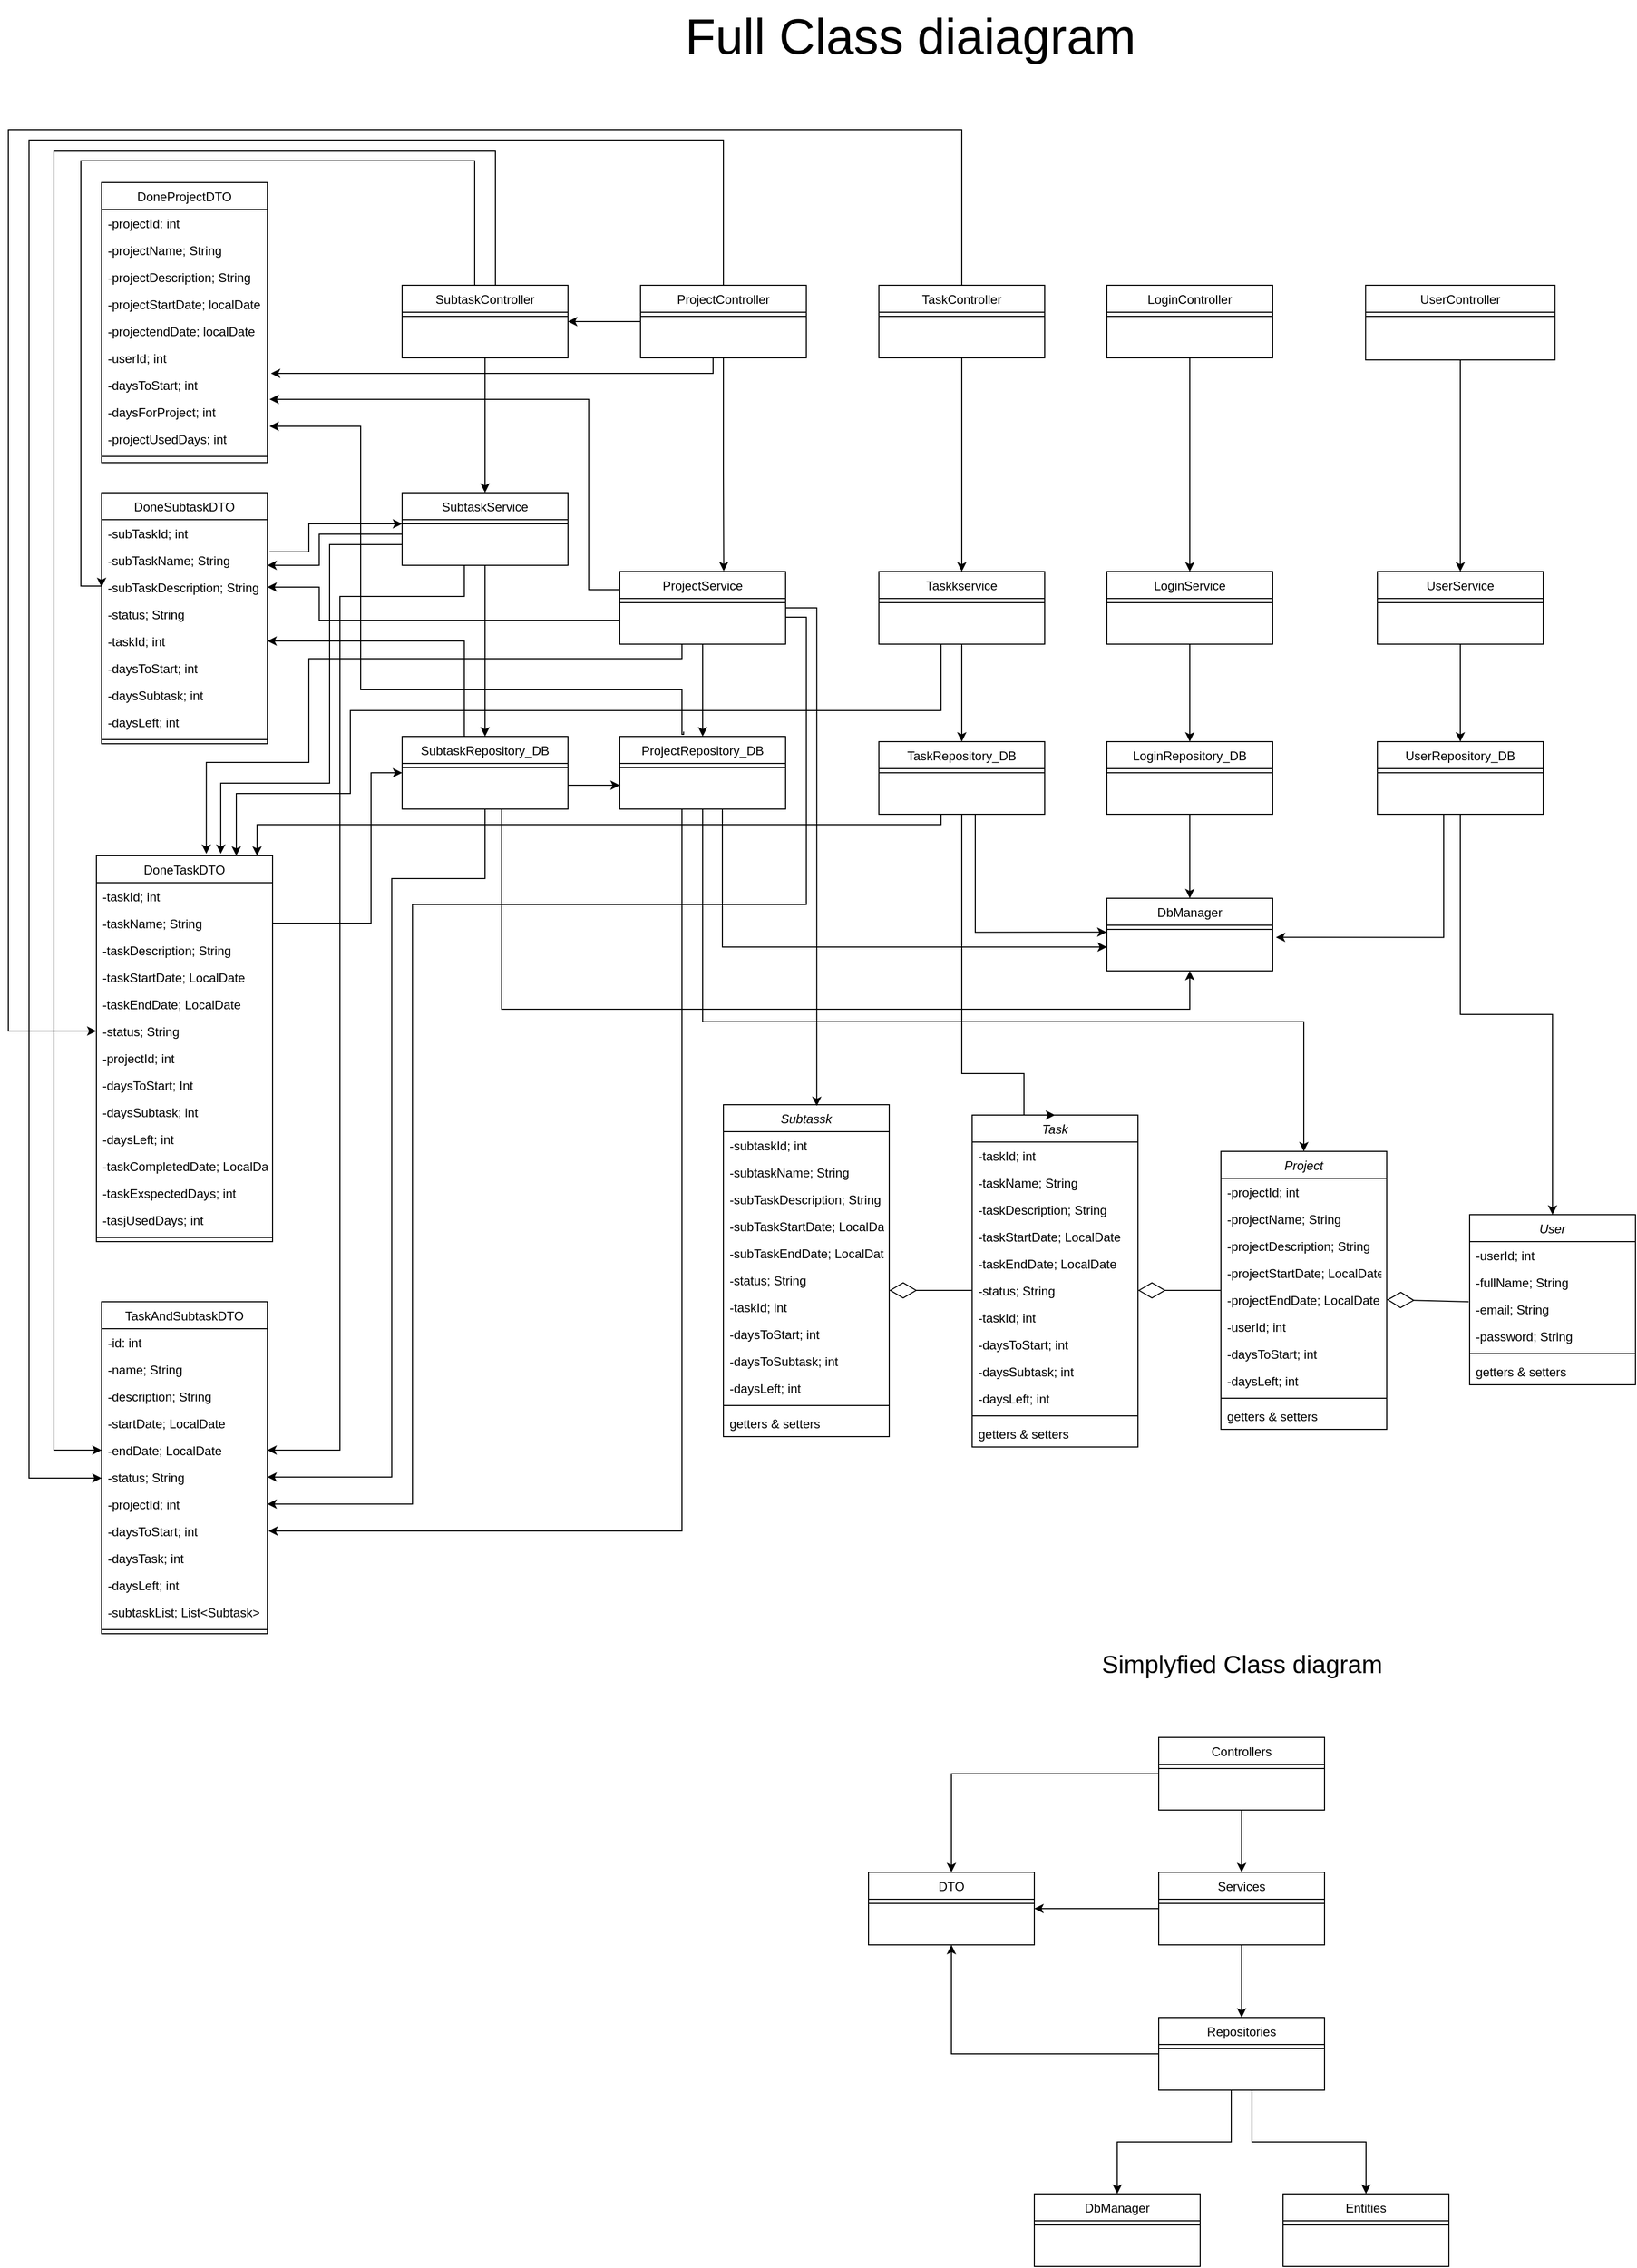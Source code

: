 <mxfile version="21.3.5" type="github">
  <diagram id="C5RBs43oDa-KdzZeNtuy" name="Page-1">
    <mxGraphModel dx="1123" dy="816" grid="1" gridSize="10" guides="1" tooltips="1" connect="1" arrows="1" fold="1" page="1" pageScale="1" pageWidth="3300" pageHeight="4681" math="0" shadow="0">
      <root>
        <mxCell id="WIyWlLk6GJQsqaUBKTNV-0" />
        <mxCell id="WIyWlLk6GJQsqaUBKTNV-1" parent="WIyWlLk6GJQsqaUBKTNV-0" />
        <mxCell id="zkfFHV4jXpPFQw0GAbJ--0" value="Project" style="swimlane;fontStyle=2;align=center;verticalAlign=top;childLayout=stackLayout;horizontal=1;startSize=26;horizontalStack=0;resizeParent=1;resizeLast=0;collapsible=1;marginBottom=0;rounded=0;shadow=0;strokeWidth=1;" parent="WIyWlLk6GJQsqaUBKTNV-1" vertex="1">
          <mxGeometry x="1950" y="1965" width="160" height="268" as="geometry">
            <mxRectangle x="230" y="140" width="160" height="26" as="alternateBounds" />
          </mxGeometry>
        </mxCell>
        <mxCell id="zkfFHV4jXpPFQw0GAbJ--1" value="-projectId; int" style="text;align=left;verticalAlign=top;spacingLeft=4;spacingRight=4;overflow=hidden;rotatable=0;points=[[0,0.5],[1,0.5]];portConstraint=eastwest;" parent="zkfFHV4jXpPFQw0GAbJ--0" vertex="1">
          <mxGeometry y="26" width="160" height="26" as="geometry" />
        </mxCell>
        <mxCell id="zkfFHV4jXpPFQw0GAbJ--2" value="-projectName; String" style="text;align=left;verticalAlign=top;spacingLeft=4;spacingRight=4;overflow=hidden;rotatable=0;points=[[0,0.5],[1,0.5]];portConstraint=eastwest;rounded=0;shadow=0;html=0;" parent="zkfFHV4jXpPFQw0GAbJ--0" vertex="1">
          <mxGeometry y="52" width="160" height="26" as="geometry" />
        </mxCell>
        <mxCell id="zkfFHV4jXpPFQw0GAbJ--3" value="-projectDescription; String" style="text;align=left;verticalAlign=top;spacingLeft=4;spacingRight=4;overflow=hidden;rotatable=0;points=[[0,0.5],[1,0.5]];portConstraint=eastwest;rounded=0;shadow=0;html=0;" parent="zkfFHV4jXpPFQw0GAbJ--0" vertex="1">
          <mxGeometry y="78" width="160" height="26" as="geometry" />
        </mxCell>
        <mxCell id="1k3d_LjwINiWORwzEv2y-18" value="-projectStartDate; LocalDate" style="text;align=left;verticalAlign=top;spacingLeft=4;spacingRight=4;overflow=hidden;rotatable=0;points=[[0,0.5],[1,0.5]];portConstraint=eastwest;rounded=0;shadow=0;html=0;" parent="zkfFHV4jXpPFQw0GAbJ--0" vertex="1">
          <mxGeometry y="104" width="160" height="26" as="geometry" />
        </mxCell>
        <mxCell id="1k3d_LjwINiWORwzEv2y-19" value="-projectEndDate; LocalDate" style="text;align=left;verticalAlign=top;spacingLeft=4;spacingRight=4;overflow=hidden;rotatable=0;points=[[0,0.5],[1,0.5]];portConstraint=eastwest;rounded=0;shadow=0;html=0;" parent="zkfFHV4jXpPFQw0GAbJ--0" vertex="1">
          <mxGeometry y="130" width="160" height="26" as="geometry" />
        </mxCell>
        <mxCell id="1k3d_LjwINiWORwzEv2y-20" value="-userId; int" style="text;align=left;verticalAlign=top;spacingLeft=4;spacingRight=4;overflow=hidden;rotatable=0;points=[[0,0.5],[1,0.5]];portConstraint=eastwest;rounded=0;shadow=0;html=0;" parent="zkfFHV4jXpPFQw0GAbJ--0" vertex="1">
          <mxGeometry y="156" width="160" height="26" as="geometry" />
        </mxCell>
        <mxCell id="1k3d_LjwINiWORwzEv2y-21" value="-daysToStart; int" style="text;align=left;verticalAlign=top;spacingLeft=4;spacingRight=4;overflow=hidden;rotatable=0;points=[[0,0.5],[1,0.5]];portConstraint=eastwest;rounded=0;shadow=0;html=0;" parent="zkfFHV4jXpPFQw0GAbJ--0" vertex="1">
          <mxGeometry y="182" width="160" height="26" as="geometry" />
        </mxCell>
        <mxCell id="1k3d_LjwINiWORwzEv2y-22" value="-daysLeft; int" style="text;align=left;verticalAlign=top;spacingLeft=4;spacingRight=4;overflow=hidden;rotatable=0;points=[[0,0.5],[1,0.5]];portConstraint=eastwest;rounded=0;shadow=0;html=0;" parent="zkfFHV4jXpPFQw0GAbJ--0" vertex="1">
          <mxGeometry y="208" width="160" height="26" as="geometry" />
        </mxCell>
        <mxCell id="zkfFHV4jXpPFQw0GAbJ--4" value="" style="line;html=1;strokeWidth=1;align=left;verticalAlign=middle;spacingTop=-1;spacingLeft=3;spacingRight=3;rotatable=0;labelPosition=right;points=[];portConstraint=eastwest;" parent="zkfFHV4jXpPFQw0GAbJ--0" vertex="1">
          <mxGeometry y="234" width="160" height="8" as="geometry" />
        </mxCell>
        <mxCell id="3Vpd5qUnarcpiOeI3HFZ-216" value="getters &amp; setters" style="text;align=left;verticalAlign=top;spacingLeft=4;spacingRight=4;overflow=hidden;rotatable=0;points=[[0,0.5],[1,0.5]];portConstraint=eastwest;rounded=0;shadow=0;html=0;" vertex="1" parent="zkfFHV4jXpPFQw0GAbJ--0">
          <mxGeometry y="242" width="160" height="26" as="geometry" />
        </mxCell>
        <mxCell id="1k3d_LjwINiWORwzEv2y-6" value="User" style="swimlane;fontStyle=2;align=center;verticalAlign=top;childLayout=stackLayout;horizontal=1;startSize=26;horizontalStack=0;resizeParent=1;resizeLast=0;collapsible=1;marginBottom=0;rounded=0;shadow=0;strokeWidth=1;" parent="WIyWlLk6GJQsqaUBKTNV-1" vertex="1">
          <mxGeometry x="2190" y="2026" width="160" height="164" as="geometry">
            <mxRectangle x="230" y="140" width="160" height="26" as="alternateBounds" />
          </mxGeometry>
        </mxCell>
        <mxCell id="1k3d_LjwINiWORwzEv2y-7" value="-userId; int" style="text;align=left;verticalAlign=top;spacingLeft=4;spacingRight=4;overflow=hidden;rotatable=0;points=[[0,0.5],[1,0.5]];portConstraint=eastwest;" parent="1k3d_LjwINiWORwzEv2y-6" vertex="1">
          <mxGeometry y="26" width="160" height="26" as="geometry" />
        </mxCell>
        <mxCell id="1k3d_LjwINiWORwzEv2y-8" value="-fullName; String" style="text;align=left;verticalAlign=top;spacingLeft=4;spacingRight=4;overflow=hidden;rotatable=0;points=[[0,0.5],[1,0.5]];portConstraint=eastwest;rounded=0;shadow=0;html=0;" parent="1k3d_LjwINiWORwzEv2y-6" vertex="1">
          <mxGeometry y="52" width="160" height="26" as="geometry" />
        </mxCell>
        <mxCell id="1k3d_LjwINiWORwzEv2y-9" value="-email; String" style="text;align=left;verticalAlign=top;spacingLeft=4;spacingRight=4;overflow=hidden;rotatable=0;points=[[0,0.5],[1,0.5]];portConstraint=eastwest;rounded=0;shadow=0;html=0;" parent="1k3d_LjwINiWORwzEv2y-6" vertex="1">
          <mxGeometry y="78" width="160" height="26" as="geometry" />
        </mxCell>
        <mxCell id="1k3d_LjwINiWORwzEv2y-44" value="-password; String" style="text;align=left;verticalAlign=top;spacingLeft=4;spacingRight=4;overflow=hidden;rotatable=0;points=[[0,0.5],[1,0.5]];portConstraint=eastwest;rounded=0;shadow=0;html=0;" parent="1k3d_LjwINiWORwzEv2y-6" vertex="1">
          <mxGeometry y="104" width="160" height="26" as="geometry" />
        </mxCell>
        <mxCell id="1k3d_LjwINiWORwzEv2y-10" value="" style="line;html=1;strokeWidth=1;align=left;verticalAlign=middle;spacingTop=-1;spacingLeft=3;spacingRight=3;rotatable=0;labelPosition=right;points=[];portConstraint=eastwest;" parent="1k3d_LjwINiWORwzEv2y-6" vertex="1">
          <mxGeometry y="130" width="160" height="8" as="geometry" />
        </mxCell>
        <mxCell id="1k3d_LjwINiWORwzEv2y-11" value="getters &amp; setters" style="text;align=left;verticalAlign=top;spacingLeft=4;spacingRight=4;overflow=hidden;rotatable=0;points=[[0,0.5],[1,0.5]];portConstraint=eastwest;" parent="1k3d_LjwINiWORwzEv2y-6" vertex="1">
          <mxGeometry y="138" width="160" height="26" as="geometry" />
        </mxCell>
        <mxCell id="1k3d_LjwINiWORwzEv2y-12" value="Subtassk" style="swimlane;fontStyle=2;align=center;verticalAlign=top;childLayout=stackLayout;horizontal=1;startSize=26;horizontalStack=0;resizeParent=1;resizeLast=0;collapsible=1;marginBottom=0;rounded=0;shadow=0;strokeWidth=1;" parent="WIyWlLk6GJQsqaUBKTNV-1" vertex="1">
          <mxGeometry x="1470" y="1920" width="160" height="320" as="geometry">
            <mxRectangle x="230" y="140" width="160" height="26" as="alternateBounds" />
          </mxGeometry>
        </mxCell>
        <mxCell id="1k3d_LjwINiWORwzEv2y-13" value="-subtaskId; int" style="text;align=left;verticalAlign=top;spacingLeft=4;spacingRight=4;overflow=hidden;rotatable=0;points=[[0,0.5],[1,0.5]];portConstraint=eastwest;" parent="1k3d_LjwINiWORwzEv2y-12" vertex="1">
          <mxGeometry y="26" width="160" height="26" as="geometry" />
        </mxCell>
        <mxCell id="1k3d_LjwINiWORwzEv2y-14" value="-subtaskName; String" style="text;align=left;verticalAlign=top;spacingLeft=4;spacingRight=4;overflow=hidden;rotatable=0;points=[[0,0.5],[1,0.5]];portConstraint=eastwest;rounded=0;shadow=0;html=0;" parent="1k3d_LjwINiWORwzEv2y-12" vertex="1">
          <mxGeometry y="52" width="160" height="26" as="geometry" />
        </mxCell>
        <mxCell id="1k3d_LjwINiWORwzEv2y-15" value="-subTaskDescription; String" style="text;align=left;verticalAlign=top;spacingLeft=4;spacingRight=4;overflow=hidden;rotatable=0;points=[[0,0.5],[1,0.5]];portConstraint=eastwest;rounded=0;shadow=0;html=0;" parent="1k3d_LjwINiWORwzEv2y-12" vertex="1">
          <mxGeometry y="78" width="160" height="26" as="geometry" />
        </mxCell>
        <mxCell id="1k3d_LjwINiWORwzEv2y-23" value="-subTaskStartDate; LocalDate" style="text;align=left;verticalAlign=top;spacingLeft=4;spacingRight=4;overflow=hidden;rotatable=0;points=[[0,0.5],[1,0.5]];portConstraint=eastwest;rounded=0;shadow=0;html=0;" parent="1k3d_LjwINiWORwzEv2y-12" vertex="1">
          <mxGeometry y="104" width="160" height="26" as="geometry" />
        </mxCell>
        <mxCell id="1k3d_LjwINiWORwzEv2y-24" value="-subTaskEndDate; LocalDate" style="text;align=left;verticalAlign=top;spacingLeft=4;spacingRight=4;overflow=hidden;rotatable=0;points=[[0,0.5],[1,0.5]];portConstraint=eastwest;rounded=0;shadow=0;html=0;" parent="1k3d_LjwINiWORwzEv2y-12" vertex="1">
          <mxGeometry y="130" width="160" height="26" as="geometry" />
        </mxCell>
        <mxCell id="1k3d_LjwINiWORwzEv2y-25" value="-status; String" style="text;align=left;verticalAlign=top;spacingLeft=4;spacingRight=4;overflow=hidden;rotatable=0;points=[[0,0.5],[1,0.5]];portConstraint=eastwest;rounded=0;shadow=0;html=0;" parent="1k3d_LjwINiWORwzEv2y-12" vertex="1">
          <mxGeometry y="156" width="160" height="26" as="geometry" />
        </mxCell>
        <mxCell id="1k3d_LjwINiWORwzEv2y-27" value="-taskId; int" style="text;align=left;verticalAlign=top;spacingLeft=4;spacingRight=4;overflow=hidden;rotatable=0;points=[[0,0.5],[1,0.5]];portConstraint=eastwest;rounded=0;shadow=0;html=0;" parent="1k3d_LjwINiWORwzEv2y-12" vertex="1">
          <mxGeometry y="182" width="160" height="26" as="geometry" />
        </mxCell>
        <mxCell id="1k3d_LjwINiWORwzEv2y-28" value="-daysToStart; int" style="text;align=left;verticalAlign=top;spacingLeft=4;spacingRight=4;overflow=hidden;rotatable=0;points=[[0,0.5],[1,0.5]];portConstraint=eastwest;rounded=0;shadow=0;html=0;" parent="1k3d_LjwINiWORwzEv2y-12" vertex="1">
          <mxGeometry y="208" width="160" height="26" as="geometry" />
        </mxCell>
        <mxCell id="1k3d_LjwINiWORwzEv2y-30" value="-daysToSubtask; int" style="text;align=left;verticalAlign=top;spacingLeft=4;spacingRight=4;overflow=hidden;rotatable=0;points=[[0,0.5],[1,0.5]];portConstraint=eastwest;rounded=0;shadow=0;html=0;" parent="1k3d_LjwINiWORwzEv2y-12" vertex="1">
          <mxGeometry y="234" width="160" height="26" as="geometry" />
        </mxCell>
        <mxCell id="1k3d_LjwINiWORwzEv2y-29" value="-daysLeft; int" style="text;align=left;verticalAlign=top;spacingLeft=4;spacingRight=4;overflow=hidden;rotatable=0;points=[[0,0.5],[1,0.5]];portConstraint=eastwest;rounded=0;shadow=0;html=0;" parent="1k3d_LjwINiWORwzEv2y-12" vertex="1">
          <mxGeometry y="260" width="160" height="26" as="geometry" />
        </mxCell>
        <mxCell id="1k3d_LjwINiWORwzEv2y-16" value="" style="line;html=1;strokeWidth=1;align=left;verticalAlign=middle;spacingTop=-1;spacingLeft=3;spacingRight=3;rotatable=0;labelPosition=right;points=[];portConstraint=eastwest;" parent="1k3d_LjwINiWORwzEv2y-12" vertex="1">
          <mxGeometry y="286" width="160" height="8" as="geometry" />
        </mxCell>
        <mxCell id="1k3d_LjwINiWORwzEv2y-26" value="getters &amp; setters" style="text;align=left;verticalAlign=top;spacingLeft=4;spacingRight=4;overflow=hidden;rotatable=0;points=[[0,0.5],[1,0.5]];portConstraint=eastwest;rounded=0;shadow=0;html=0;" parent="1k3d_LjwINiWORwzEv2y-12" vertex="1">
          <mxGeometry y="294" width="160" height="26" as="geometry" />
        </mxCell>
        <mxCell id="1k3d_LjwINiWORwzEv2y-31" value="Task" style="swimlane;fontStyle=2;align=center;verticalAlign=top;childLayout=stackLayout;horizontal=1;startSize=26;horizontalStack=0;resizeParent=1;resizeLast=0;collapsible=1;marginBottom=0;rounded=0;shadow=0;strokeWidth=1;" parent="WIyWlLk6GJQsqaUBKTNV-1" vertex="1">
          <mxGeometry x="1710" y="1930" width="160" height="320" as="geometry">
            <mxRectangle x="230" y="140" width="160" height="26" as="alternateBounds" />
          </mxGeometry>
        </mxCell>
        <mxCell id="1k3d_LjwINiWORwzEv2y-32" value="-taskId; int" style="text;align=left;verticalAlign=top;spacingLeft=4;spacingRight=4;overflow=hidden;rotatable=0;points=[[0,0.5],[1,0.5]];portConstraint=eastwest;" parent="1k3d_LjwINiWORwzEv2y-31" vertex="1">
          <mxGeometry y="26" width="160" height="26" as="geometry" />
        </mxCell>
        <mxCell id="1k3d_LjwINiWORwzEv2y-33" value="-taskName; String" style="text;align=left;verticalAlign=top;spacingLeft=4;spacingRight=4;overflow=hidden;rotatable=0;points=[[0,0.5],[1,0.5]];portConstraint=eastwest;rounded=0;shadow=0;html=0;" parent="1k3d_LjwINiWORwzEv2y-31" vertex="1">
          <mxGeometry y="52" width="160" height="26" as="geometry" />
        </mxCell>
        <mxCell id="1k3d_LjwINiWORwzEv2y-34" value="-taskDescription; String" style="text;align=left;verticalAlign=top;spacingLeft=4;spacingRight=4;overflow=hidden;rotatable=0;points=[[0,0.5],[1,0.5]];portConstraint=eastwest;rounded=0;shadow=0;html=0;" parent="1k3d_LjwINiWORwzEv2y-31" vertex="1">
          <mxGeometry y="78" width="160" height="26" as="geometry" />
        </mxCell>
        <mxCell id="1k3d_LjwINiWORwzEv2y-35" value="-taskStartDate; LocalDate" style="text;align=left;verticalAlign=top;spacingLeft=4;spacingRight=4;overflow=hidden;rotatable=0;points=[[0,0.5],[1,0.5]];portConstraint=eastwest;rounded=0;shadow=0;html=0;" parent="1k3d_LjwINiWORwzEv2y-31" vertex="1">
          <mxGeometry y="104" width="160" height="26" as="geometry" />
        </mxCell>
        <mxCell id="1k3d_LjwINiWORwzEv2y-36" value="-taskEndDate; LocalDate" style="text;align=left;verticalAlign=top;spacingLeft=4;spacingRight=4;overflow=hidden;rotatable=0;points=[[0,0.5],[1,0.5]];portConstraint=eastwest;rounded=0;shadow=0;html=0;" parent="1k3d_LjwINiWORwzEv2y-31" vertex="1">
          <mxGeometry y="130" width="160" height="26" as="geometry" />
        </mxCell>
        <mxCell id="1k3d_LjwINiWORwzEv2y-37" value="-status; String" style="text;align=left;verticalAlign=top;spacingLeft=4;spacingRight=4;overflow=hidden;rotatable=0;points=[[0,0.5],[1,0.5]];portConstraint=eastwest;rounded=0;shadow=0;html=0;" parent="1k3d_LjwINiWORwzEv2y-31" vertex="1">
          <mxGeometry y="156" width="160" height="26" as="geometry" />
        </mxCell>
        <mxCell id="1k3d_LjwINiWORwzEv2y-38" value="-taskId; int" style="text;align=left;verticalAlign=top;spacingLeft=4;spacingRight=4;overflow=hidden;rotatable=0;points=[[0,0.5],[1,0.5]];portConstraint=eastwest;rounded=0;shadow=0;html=0;" parent="1k3d_LjwINiWORwzEv2y-31" vertex="1">
          <mxGeometry y="182" width="160" height="26" as="geometry" />
        </mxCell>
        <mxCell id="1k3d_LjwINiWORwzEv2y-39" value="-daysToStart; int" style="text;align=left;verticalAlign=top;spacingLeft=4;spacingRight=4;overflow=hidden;rotatable=0;points=[[0,0.5],[1,0.5]];portConstraint=eastwest;rounded=0;shadow=0;html=0;" parent="1k3d_LjwINiWORwzEv2y-31" vertex="1">
          <mxGeometry y="208" width="160" height="26" as="geometry" />
        </mxCell>
        <mxCell id="1k3d_LjwINiWORwzEv2y-40" value="-daysSubtask; int" style="text;align=left;verticalAlign=top;spacingLeft=4;spacingRight=4;overflow=hidden;rotatable=0;points=[[0,0.5],[1,0.5]];portConstraint=eastwest;rounded=0;shadow=0;html=0;" parent="1k3d_LjwINiWORwzEv2y-31" vertex="1">
          <mxGeometry y="234" width="160" height="26" as="geometry" />
        </mxCell>
        <mxCell id="1k3d_LjwINiWORwzEv2y-41" value="-daysLeft; int" style="text;align=left;verticalAlign=top;spacingLeft=4;spacingRight=4;overflow=hidden;rotatable=0;points=[[0,0.5],[1,0.5]];portConstraint=eastwest;rounded=0;shadow=0;html=0;" parent="1k3d_LjwINiWORwzEv2y-31" vertex="1">
          <mxGeometry y="260" width="160" height="26" as="geometry" />
        </mxCell>
        <mxCell id="1k3d_LjwINiWORwzEv2y-42" value="" style="line;html=1;strokeWidth=1;align=left;verticalAlign=middle;spacingTop=-1;spacingLeft=3;spacingRight=3;rotatable=0;labelPosition=right;points=[];portConstraint=eastwest;" parent="1k3d_LjwINiWORwzEv2y-31" vertex="1">
          <mxGeometry y="286" width="160" height="8" as="geometry" />
        </mxCell>
        <mxCell id="1k3d_LjwINiWORwzEv2y-43" value="getters &amp; setters" style="text;align=left;verticalAlign=top;spacingLeft=4;spacingRight=4;overflow=hidden;rotatable=0;points=[[0,0.5],[1,0.5]];portConstraint=eastwest;rounded=0;shadow=0;html=0;" parent="1k3d_LjwINiWORwzEv2y-31" vertex="1">
          <mxGeometry y="294" width="160" height="26" as="geometry" />
        </mxCell>
        <mxCell id="1k3d_LjwINiWORwzEv2y-132" style="edgeStyle=orthogonalEdgeStyle;rounded=0;orthogonalLoop=1;jettySize=auto;html=1;entryX=0.5;entryY=0;entryDx=0;entryDy=0;" parent="WIyWlLk6GJQsqaUBKTNV-1" source="1k3d_LjwINiWORwzEv2y-52" target="1k3d_LjwINiWORwzEv2y-102" edge="1">
          <mxGeometry relative="1" as="geometry" />
        </mxCell>
        <mxCell id="1k3d_LjwINiWORwzEv2y-52" value="LoginController" style="swimlane;fontStyle=0;align=center;verticalAlign=top;childLayout=stackLayout;horizontal=1;startSize=26;horizontalStack=0;resizeParent=1;resizeLast=0;collapsible=1;marginBottom=0;rounded=0;shadow=0;strokeWidth=1;" parent="WIyWlLk6GJQsqaUBKTNV-1" vertex="1">
          <mxGeometry x="1840" y="1130" width="160" height="70" as="geometry">
            <mxRectangle x="340" y="380" width="170" height="26" as="alternateBounds" />
          </mxGeometry>
        </mxCell>
        <mxCell id="1k3d_LjwINiWORwzEv2y-54" value="" style="line;html=1;strokeWidth=1;align=left;verticalAlign=middle;spacingTop=-1;spacingLeft=3;spacingRight=3;rotatable=0;labelPosition=right;points=[];portConstraint=eastwest;" parent="1k3d_LjwINiWORwzEv2y-52" vertex="1">
          <mxGeometry y="26" width="160" height="8" as="geometry" />
        </mxCell>
        <mxCell id="1k3d_LjwINiWORwzEv2y-129" style="edgeStyle=orthogonalEdgeStyle;rounded=0;orthogonalLoop=1;jettySize=auto;html=1;entryX=0.5;entryY=0;entryDx=0;entryDy=0;" parent="WIyWlLk6GJQsqaUBKTNV-1" source="1k3d_LjwINiWORwzEv2y-58" target="1k3d_LjwINiWORwzEv2y-114" edge="1">
          <mxGeometry relative="1" as="geometry" />
        </mxCell>
        <mxCell id="1k3d_LjwINiWORwzEv2y-149" style="edgeStyle=orthogonalEdgeStyle;rounded=0;orthogonalLoop=1;jettySize=auto;html=1;entryX=0;entryY=0.5;entryDx=0;entryDy=0;" parent="WIyWlLk6GJQsqaUBKTNV-1" source="1k3d_LjwINiWORwzEv2y-58" target="1k3d_LjwINiWORwzEv2y-246" edge="1">
          <mxGeometry relative="1" as="geometry">
            <Array as="points">
              <mxPoint x="1230" y="1010" />
              <mxPoint x="850" y="1010" />
              <mxPoint x="850" y="1420" />
            </Array>
          </mxGeometry>
        </mxCell>
        <mxCell id="1k3d_LjwINiWORwzEv2y-163" style="edgeStyle=orthogonalEdgeStyle;rounded=0;orthogonalLoop=1;jettySize=auto;html=1;entryX=0;entryY=0.5;entryDx=0;entryDy=0;" parent="WIyWlLk6GJQsqaUBKTNV-1" source="1k3d_LjwINiWORwzEv2y-58" target="1k3d_LjwINiWORwzEv2y-269" edge="1">
          <mxGeometry relative="1" as="geometry">
            <Array as="points">
              <mxPoint x="1250" y="1000" />
              <mxPoint x="824" y="1000" />
              <mxPoint x="824" y="2253" />
            </Array>
          </mxGeometry>
        </mxCell>
        <mxCell id="1k3d_LjwINiWORwzEv2y-58" value="SubtaskController" style="swimlane;fontStyle=0;align=center;verticalAlign=top;childLayout=stackLayout;horizontal=1;startSize=26;horizontalStack=0;resizeParent=1;resizeLast=0;collapsible=1;marginBottom=0;rounded=0;shadow=0;strokeWidth=1;" parent="WIyWlLk6GJQsqaUBKTNV-1" vertex="1">
          <mxGeometry x="1160" y="1130" width="160" height="70" as="geometry">
            <mxRectangle x="340" y="380" width="170" height="26" as="alternateBounds" />
          </mxGeometry>
        </mxCell>
        <mxCell id="1k3d_LjwINiWORwzEv2y-60" value="" style="line;html=1;strokeWidth=1;align=left;verticalAlign=middle;spacingTop=-1;spacingLeft=3;spacingRight=3;rotatable=0;labelPosition=right;points=[];portConstraint=eastwest;" parent="1k3d_LjwINiWORwzEv2y-58" vertex="1">
          <mxGeometry y="26" width="160" height="8" as="geometry" />
        </mxCell>
        <mxCell id="1k3d_LjwINiWORwzEv2y-130" style="edgeStyle=orthogonalEdgeStyle;rounded=0;orthogonalLoop=1;jettySize=auto;html=1;entryX=0.5;entryY=0;entryDx=0;entryDy=0;" parent="WIyWlLk6GJQsqaUBKTNV-1" source="1k3d_LjwINiWORwzEv2y-61" target="1k3d_LjwINiWORwzEv2y-117" edge="1">
          <mxGeometry relative="1" as="geometry" />
        </mxCell>
        <mxCell id="1k3d_LjwINiWORwzEv2y-204" style="edgeStyle=orthogonalEdgeStyle;rounded=0;orthogonalLoop=1;jettySize=auto;html=1;entryX=0;entryY=0.5;entryDx=0;entryDy=0;" parent="WIyWlLk6GJQsqaUBKTNV-1" source="1k3d_LjwINiWORwzEv2y-61" target="1k3d_LjwINiWORwzEv2y-258" edge="1">
          <mxGeometry relative="1" as="geometry">
            <Array as="points">
              <mxPoint x="1700" y="980" />
              <mxPoint x="780" y="980" />
              <mxPoint x="780" y="1849" />
            </Array>
          </mxGeometry>
        </mxCell>
        <mxCell id="1k3d_LjwINiWORwzEv2y-61" value="TaskController" style="swimlane;fontStyle=0;align=center;verticalAlign=top;childLayout=stackLayout;horizontal=1;startSize=26;horizontalStack=0;resizeParent=1;resizeLast=0;collapsible=1;marginBottom=0;rounded=0;shadow=0;strokeWidth=1;" parent="WIyWlLk6GJQsqaUBKTNV-1" vertex="1">
          <mxGeometry x="1620" y="1130" width="160" height="70" as="geometry">
            <mxRectangle x="340" y="380" width="170" height="26" as="alternateBounds" />
          </mxGeometry>
        </mxCell>
        <mxCell id="1k3d_LjwINiWORwzEv2y-63" value="" style="line;html=1;strokeWidth=1;align=left;verticalAlign=middle;spacingTop=-1;spacingLeft=3;spacingRight=3;rotatable=0;labelPosition=right;points=[];portConstraint=eastwest;" parent="1k3d_LjwINiWORwzEv2y-61" vertex="1">
          <mxGeometry y="26" width="160" height="8" as="geometry" />
        </mxCell>
        <mxCell id="1k3d_LjwINiWORwzEv2y-128" style="edgeStyle=orthogonalEdgeStyle;rounded=0;orthogonalLoop=1;jettySize=auto;html=1;entryX=0.5;entryY=0;entryDx=0;entryDy=0;" parent="WIyWlLk6GJQsqaUBKTNV-1" source="1k3d_LjwINiWORwzEv2y-65" target="1k3d_LjwINiWORwzEv2y-120" edge="1">
          <mxGeometry relative="1" as="geometry" />
        </mxCell>
        <mxCell id="1k3d_LjwINiWORwzEv2y-65" value="UserController" style="swimlane;fontStyle=0;align=center;verticalAlign=top;childLayout=stackLayout;horizontal=1;startSize=26;horizontalStack=0;resizeParent=1;resizeLast=0;collapsible=1;marginBottom=0;rounded=0;shadow=0;strokeWidth=1;" parent="WIyWlLk6GJQsqaUBKTNV-1" vertex="1">
          <mxGeometry x="2089.63" y="1130" width="182.75" height="72" as="geometry">
            <mxRectangle x="340" y="380" width="170" height="26" as="alternateBounds" />
          </mxGeometry>
        </mxCell>
        <mxCell id="1k3d_LjwINiWORwzEv2y-67" value="" style="line;html=1;strokeWidth=1;align=left;verticalAlign=middle;spacingTop=-1;spacingLeft=3;spacingRight=3;rotatable=0;labelPosition=right;points=[];portConstraint=eastwest;" parent="1k3d_LjwINiWORwzEv2y-65" vertex="1">
          <mxGeometry y="26" width="182.75" height="8" as="geometry" />
        </mxCell>
        <mxCell id="1k3d_LjwINiWORwzEv2y-68" value="DoneSubtaskDTO" style="swimlane;fontStyle=0;align=center;verticalAlign=top;childLayout=stackLayout;horizontal=1;startSize=26;horizontalStack=0;resizeParent=1;resizeLast=0;collapsible=1;marginBottom=0;rounded=0;shadow=0;strokeWidth=1;" parent="WIyWlLk6GJQsqaUBKTNV-1" vertex="1">
          <mxGeometry x="870" y="1330" width="160" height="242" as="geometry">
            <mxRectangle x="440" y="-350" width="170" height="26" as="alternateBounds" />
          </mxGeometry>
        </mxCell>
        <mxCell id="1k3d_LjwINiWORwzEv2y-70" value="-subTaskId; int" style="text;align=left;verticalAlign=top;spacingLeft=4;spacingRight=4;overflow=hidden;rotatable=0;points=[[0,0.5],[1,0.5]];portConstraint=eastwest;" parent="1k3d_LjwINiWORwzEv2y-68" vertex="1">
          <mxGeometry y="26" width="160" height="26" as="geometry" />
        </mxCell>
        <mxCell id="1k3d_LjwINiWORwzEv2y-245" value="-subTaskName; String" style="text;align=left;verticalAlign=top;spacingLeft=4;spacingRight=4;overflow=hidden;rotatable=0;points=[[0,0.5],[1,0.5]];portConstraint=eastwest;" parent="1k3d_LjwINiWORwzEv2y-68" vertex="1">
          <mxGeometry y="52" width="160" height="26" as="geometry" />
        </mxCell>
        <mxCell id="1k3d_LjwINiWORwzEv2y-246" value="-subTaskDescription; String" style="text;align=left;verticalAlign=top;spacingLeft=4;spacingRight=4;overflow=hidden;rotatable=0;points=[[0,0.5],[1,0.5]];portConstraint=eastwest;" parent="1k3d_LjwINiWORwzEv2y-68" vertex="1">
          <mxGeometry y="78" width="160" height="26" as="geometry" />
        </mxCell>
        <mxCell id="1k3d_LjwINiWORwzEv2y-247" value="-status; String" style="text;align=left;verticalAlign=top;spacingLeft=4;spacingRight=4;overflow=hidden;rotatable=0;points=[[0,0.5],[1,0.5]];portConstraint=eastwest;" parent="1k3d_LjwINiWORwzEv2y-68" vertex="1">
          <mxGeometry y="104" width="160" height="26" as="geometry" />
        </mxCell>
        <mxCell id="1k3d_LjwINiWORwzEv2y-250" value="-taskId; int" style="text;align=left;verticalAlign=top;spacingLeft=4;spacingRight=4;overflow=hidden;rotatable=0;points=[[0,0.5],[1,0.5]];portConstraint=eastwest;" parent="1k3d_LjwINiWORwzEv2y-68" vertex="1">
          <mxGeometry y="130" width="160" height="26" as="geometry" />
        </mxCell>
        <mxCell id="1k3d_LjwINiWORwzEv2y-251" value="-daysToStart; int" style="text;align=left;verticalAlign=top;spacingLeft=4;spacingRight=4;overflow=hidden;rotatable=0;points=[[0,0.5],[1,0.5]];portConstraint=eastwest;" parent="1k3d_LjwINiWORwzEv2y-68" vertex="1">
          <mxGeometry y="156" width="160" height="26" as="geometry" />
        </mxCell>
        <mxCell id="1k3d_LjwINiWORwzEv2y-252" value="-daysSubtask; int" style="text;align=left;verticalAlign=top;spacingLeft=4;spacingRight=4;overflow=hidden;rotatable=0;points=[[0,0.5],[1,0.5]];portConstraint=eastwest;" parent="1k3d_LjwINiWORwzEv2y-68" vertex="1">
          <mxGeometry y="182" width="160" height="26" as="geometry" />
        </mxCell>
        <mxCell id="1k3d_LjwINiWORwzEv2y-253" value="-daysLeft; int" style="text;align=left;verticalAlign=top;spacingLeft=4;spacingRight=4;overflow=hidden;rotatable=0;points=[[0,0.5],[1,0.5]];portConstraint=eastwest;" parent="1k3d_LjwINiWORwzEv2y-68" vertex="1">
          <mxGeometry y="208" width="160" height="26" as="geometry" />
        </mxCell>
        <mxCell id="1k3d_LjwINiWORwzEv2y-69" value="" style="line;html=1;strokeWidth=1;align=left;verticalAlign=middle;spacingTop=-1;spacingLeft=3;spacingRight=3;rotatable=0;labelPosition=right;points=[];portConstraint=eastwest;" parent="1k3d_LjwINiWORwzEv2y-68" vertex="1">
          <mxGeometry y="234" width="160" height="8" as="geometry" />
        </mxCell>
        <mxCell id="1k3d_LjwINiWORwzEv2y-71" value="DoneProjectDTO" style="swimlane;fontStyle=0;align=center;verticalAlign=top;childLayout=stackLayout;horizontal=1;startSize=26;horizontalStack=0;resizeParent=1;resizeLast=0;collapsible=1;marginBottom=0;rounded=0;shadow=0;strokeWidth=1;" parent="WIyWlLk6GJQsqaUBKTNV-1" vertex="1">
          <mxGeometry x="870" y="1031" width="160" height="270" as="geometry">
            <mxRectangle x="930" y="1030" width="170" height="26" as="alternateBounds" />
          </mxGeometry>
        </mxCell>
        <mxCell id="1k3d_LjwINiWORwzEv2y-73" value="-projectId: int" style="text;align=left;verticalAlign=top;spacingLeft=4;spacingRight=4;overflow=hidden;rotatable=0;points=[[0,0.5],[1,0.5]];portConstraint=eastwest;" parent="1k3d_LjwINiWORwzEv2y-71" vertex="1">
          <mxGeometry y="26" width="160" height="26" as="geometry" />
        </mxCell>
        <mxCell id="1k3d_LjwINiWORwzEv2y-234" value="-projectName; String" style="text;align=left;verticalAlign=top;spacingLeft=4;spacingRight=4;overflow=hidden;rotatable=0;points=[[0,0.5],[1,0.5]];portConstraint=eastwest;" parent="1k3d_LjwINiWORwzEv2y-71" vertex="1">
          <mxGeometry y="52" width="160" height="26" as="geometry" />
        </mxCell>
        <mxCell id="1k3d_LjwINiWORwzEv2y-237" value="-projectDescription; String" style="text;align=left;verticalAlign=top;spacingLeft=4;spacingRight=4;overflow=hidden;rotatable=0;points=[[0,0.5],[1,0.5]];portConstraint=eastwest;" parent="1k3d_LjwINiWORwzEv2y-71" vertex="1">
          <mxGeometry y="78" width="160" height="26" as="geometry" />
        </mxCell>
        <mxCell id="1k3d_LjwINiWORwzEv2y-238" value="-projectStartDate; localDate" style="text;align=left;verticalAlign=top;spacingLeft=4;spacingRight=4;overflow=hidden;rotatable=0;points=[[0,0.5],[1,0.5]];portConstraint=eastwest;" parent="1k3d_LjwINiWORwzEv2y-71" vertex="1">
          <mxGeometry y="104" width="160" height="26" as="geometry" />
        </mxCell>
        <mxCell id="1k3d_LjwINiWORwzEv2y-239" value="-projectendDate; localDate" style="text;align=left;verticalAlign=top;spacingLeft=4;spacingRight=4;overflow=hidden;rotatable=0;points=[[0,0.5],[1,0.5]];portConstraint=eastwest;" parent="1k3d_LjwINiWORwzEv2y-71" vertex="1">
          <mxGeometry y="130" width="160" height="26" as="geometry" />
        </mxCell>
        <mxCell id="1k3d_LjwINiWORwzEv2y-240" value="-userId; int" style="text;align=left;verticalAlign=top;spacingLeft=4;spacingRight=4;overflow=hidden;rotatable=0;points=[[0,0.5],[1,0.5]];portConstraint=eastwest;" parent="1k3d_LjwINiWORwzEv2y-71" vertex="1">
          <mxGeometry y="156" width="160" height="26" as="geometry" />
        </mxCell>
        <mxCell id="1k3d_LjwINiWORwzEv2y-242" value="-daysToStart; int" style="text;align=left;verticalAlign=top;spacingLeft=4;spacingRight=4;overflow=hidden;rotatable=0;points=[[0,0.5],[1,0.5]];portConstraint=eastwest;" parent="1k3d_LjwINiWORwzEv2y-71" vertex="1">
          <mxGeometry y="182" width="160" height="26" as="geometry" />
        </mxCell>
        <mxCell id="1k3d_LjwINiWORwzEv2y-243" value="-daysForProject; int" style="text;align=left;verticalAlign=top;spacingLeft=4;spacingRight=4;overflow=hidden;rotatable=0;points=[[0,0.5],[1,0.5]];portConstraint=eastwest;" parent="1k3d_LjwINiWORwzEv2y-71" vertex="1">
          <mxGeometry y="208" width="160" height="26" as="geometry" />
        </mxCell>
        <mxCell id="1k3d_LjwINiWORwzEv2y-244" value="-projectUsedDays; int" style="text;align=left;verticalAlign=top;spacingLeft=4;spacingRight=4;overflow=hidden;rotatable=0;points=[[0,0.5],[1,0.5]];portConstraint=eastwest;" parent="1k3d_LjwINiWORwzEv2y-71" vertex="1">
          <mxGeometry y="234" width="160" height="26" as="geometry" />
        </mxCell>
        <mxCell id="1k3d_LjwINiWORwzEv2y-72" value="" style="line;html=1;strokeWidth=1;align=left;verticalAlign=middle;spacingTop=-1;spacingLeft=3;spacingRight=3;rotatable=0;labelPosition=right;points=[];portConstraint=eastwest;" parent="1k3d_LjwINiWORwzEv2y-71" vertex="1">
          <mxGeometry y="260" width="160" height="8" as="geometry" />
        </mxCell>
        <mxCell id="1k3d_LjwINiWORwzEv2y-74" value="DoneTaskDTO" style="swimlane;fontStyle=0;align=center;verticalAlign=top;childLayout=stackLayout;horizontal=1;startSize=26;horizontalStack=0;resizeParent=1;resizeLast=0;collapsible=1;marginBottom=0;rounded=0;shadow=0;strokeWidth=1;" parent="WIyWlLk6GJQsqaUBKTNV-1" vertex="1">
          <mxGeometry x="865" y="1680" width="170" height="372" as="geometry">
            <mxRectangle x="340" y="380" width="170" height="26" as="alternateBounds" />
          </mxGeometry>
        </mxCell>
        <mxCell id="1k3d_LjwINiWORwzEv2y-76" value="-taskId; int" style="text;align=left;verticalAlign=top;spacingLeft=4;spacingRight=4;overflow=hidden;rotatable=0;points=[[0,0.5],[1,0.5]];portConstraint=eastwest;" parent="1k3d_LjwINiWORwzEv2y-74" vertex="1">
          <mxGeometry y="26" width="170" height="26" as="geometry" />
        </mxCell>
        <mxCell id="1k3d_LjwINiWORwzEv2y-255" value="-taskName; String" style="text;align=left;verticalAlign=top;spacingLeft=4;spacingRight=4;overflow=hidden;rotatable=0;points=[[0,0.5],[1,0.5]];portConstraint=eastwest;" parent="1k3d_LjwINiWORwzEv2y-74" vertex="1">
          <mxGeometry y="52" width="170" height="26" as="geometry" />
        </mxCell>
        <mxCell id="1k3d_LjwINiWORwzEv2y-256" value="-taskDescription; String" style="text;align=left;verticalAlign=top;spacingLeft=4;spacingRight=4;overflow=hidden;rotatable=0;points=[[0,0.5],[1,0.5]];portConstraint=eastwest;" parent="1k3d_LjwINiWORwzEv2y-74" vertex="1">
          <mxGeometry y="78" width="170" height="26" as="geometry" />
        </mxCell>
        <mxCell id="1k3d_LjwINiWORwzEv2y-276" value="-taskStartDate; LocalDate" style="text;align=left;verticalAlign=top;spacingLeft=4;spacingRight=4;overflow=hidden;rotatable=0;points=[[0,0.5],[1,0.5]];portConstraint=eastwest;" parent="1k3d_LjwINiWORwzEv2y-74" vertex="1">
          <mxGeometry y="104" width="170" height="26" as="geometry" />
        </mxCell>
        <mxCell id="1k3d_LjwINiWORwzEv2y-277" value="-taskEndDate; LocalDate" style="text;align=left;verticalAlign=top;spacingLeft=4;spacingRight=4;overflow=hidden;rotatable=0;points=[[0,0.5],[1,0.5]];portConstraint=eastwest;" parent="1k3d_LjwINiWORwzEv2y-74" vertex="1">
          <mxGeometry y="130" width="170" height="26" as="geometry" />
        </mxCell>
        <mxCell id="1k3d_LjwINiWORwzEv2y-258" value="-status; String" style="text;align=left;verticalAlign=top;spacingLeft=4;spacingRight=4;overflow=hidden;rotatable=0;points=[[0,0.5],[1,0.5]];portConstraint=eastwest;" parent="1k3d_LjwINiWORwzEv2y-74" vertex="1">
          <mxGeometry y="156" width="170" height="26" as="geometry" />
        </mxCell>
        <mxCell id="1k3d_LjwINiWORwzEv2y-257" value="-projectId; int" style="text;align=left;verticalAlign=top;spacingLeft=4;spacingRight=4;overflow=hidden;rotatable=0;points=[[0,0.5],[1,0.5]];portConstraint=eastwest;" parent="1k3d_LjwINiWORwzEv2y-74" vertex="1">
          <mxGeometry y="182" width="170" height="26" as="geometry" />
        </mxCell>
        <mxCell id="1k3d_LjwINiWORwzEv2y-260" value="-daysToStart; Int" style="text;align=left;verticalAlign=top;spacingLeft=4;spacingRight=4;overflow=hidden;rotatable=0;points=[[0,0.5],[1,0.5]];portConstraint=eastwest;" parent="1k3d_LjwINiWORwzEv2y-74" vertex="1">
          <mxGeometry y="208" width="170" height="26" as="geometry" />
        </mxCell>
        <mxCell id="1k3d_LjwINiWORwzEv2y-262" value="-daysSubtask; int" style="text;align=left;verticalAlign=top;spacingLeft=4;spacingRight=4;overflow=hidden;rotatable=0;points=[[0,0.5],[1,0.5]];portConstraint=eastwest;" parent="1k3d_LjwINiWORwzEv2y-74" vertex="1">
          <mxGeometry y="234" width="170" height="26" as="geometry" />
        </mxCell>
        <mxCell id="1k3d_LjwINiWORwzEv2y-261" value="-daysLeft; int" style="text;align=left;verticalAlign=top;spacingLeft=4;spacingRight=4;overflow=hidden;rotatable=0;points=[[0,0.5],[1,0.5]];portConstraint=eastwest;" parent="1k3d_LjwINiWORwzEv2y-74" vertex="1">
          <mxGeometry y="260" width="170" height="26" as="geometry" />
        </mxCell>
        <mxCell id="1k3d_LjwINiWORwzEv2y-279" value="-taskCompletedDate; LocalDate" style="text;align=left;verticalAlign=top;spacingLeft=4;spacingRight=4;overflow=hidden;rotatable=0;points=[[0,0.5],[1,0.5]];portConstraint=eastwest;" parent="1k3d_LjwINiWORwzEv2y-74" vertex="1">
          <mxGeometry y="286" width="170" height="26" as="geometry" />
        </mxCell>
        <mxCell id="1k3d_LjwINiWORwzEv2y-264" value="-taskExspectedDays; int" style="text;align=left;verticalAlign=top;spacingLeft=4;spacingRight=4;overflow=hidden;rotatable=0;points=[[0,0.5],[1,0.5]];portConstraint=eastwest;" parent="1k3d_LjwINiWORwzEv2y-74" vertex="1">
          <mxGeometry y="312" width="170" height="26" as="geometry" />
        </mxCell>
        <mxCell id="1k3d_LjwINiWORwzEv2y-265" value="-tasjUsedDays; int" style="text;align=left;verticalAlign=top;spacingLeft=4;spacingRight=4;overflow=hidden;rotatable=0;points=[[0,0.5],[1,0.5]];portConstraint=eastwest;" parent="1k3d_LjwINiWORwzEv2y-74" vertex="1">
          <mxGeometry y="338" width="170" height="26" as="geometry" />
        </mxCell>
        <mxCell id="1k3d_LjwINiWORwzEv2y-75" value="" style="line;html=1;strokeWidth=1;align=left;verticalAlign=middle;spacingTop=-1;spacingLeft=3;spacingRight=3;rotatable=0;labelPosition=right;points=[];portConstraint=eastwest;" parent="1k3d_LjwINiWORwzEv2y-74" vertex="1">
          <mxGeometry y="364" width="170" height="8" as="geometry" />
        </mxCell>
        <mxCell id="1k3d_LjwINiWORwzEv2y-77" value="TaskAndSubtaskDTO" style="swimlane;fontStyle=0;align=center;verticalAlign=top;childLayout=stackLayout;horizontal=1;startSize=26;horizontalStack=0;resizeParent=1;resizeLast=0;collapsible=1;marginBottom=0;rounded=0;shadow=0;strokeWidth=1;" parent="WIyWlLk6GJQsqaUBKTNV-1" vertex="1">
          <mxGeometry x="870" y="2110" width="160" height="320" as="geometry">
            <mxRectangle x="-120" y="1070" width="170" height="26" as="alternateBounds" />
          </mxGeometry>
        </mxCell>
        <mxCell id="1k3d_LjwINiWORwzEv2y-79" value="-id: int" style="text;align=left;verticalAlign=top;spacingLeft=4;spacingRight=4;overflow=hidden;rotatable=0;points=[[0,0.5],[1,0.5]];portConstraint=eastwest;" parent="1k3d_LjwINiWORwzEv2y-77" vertex="1">
          <mxGeometry y="26" width="160" height="26" as="geometry" />
        </mxCell>
        <mxCell id="1k3d_LjwINiWORwzEv2y-266" value="-name; String" style="text;align=left;verticalAlign=top;spacingLeft=4;spacingRight=4;overflow=hidden;rotatable=0;points=[[0,0.5],[1,0.5]];portConstraint=eastwest;" parent="1k3d_LjwINiWORwzEv2y-77" vertex="1">
          <mxGeometry y="52" width="160" height="26" as="geometry" />
        </mxCell>
        <mxCell id="1k3d_LjwINiWORwzEv2y-267" value="-description; String" style="text;align=left;verticalAlign=top;spacingLeft=4;spacingRight=4;overflow=hidden;rotatable=0;points=[[0,0.5],[1,0.5]];portConstraint=eastwest;" parent="1k3d_LjwINiWORwzEv2y-77" vertex="1">
          <mxGeometry y="78" width="160" height="26" as="geometry" />
        </mxCell>
        <mxCell id="1k3d_LjwINiWORwzEv2y-268" value="-startDate; LocalDate" style="text;align=left;verticalAlign=top;spacingLeft=4;spacingRight=4;overflow=hidden;rotatable=0;points=[[0,0.5],[1,0.5]];portConstraint=eastwest;" parent="1k3d_LjwINiWORwzEv2y-77" vertex="1">
          <mxGeometry y="104" width="160" height="26" as="geometry" />
        </mxCell>
        <mxCell id="1k3d_LjwINiWORwzEv2y-269" value="-endDate; LocalDate" style="text;align=left;verticalAlign=top;spacingLeft=4;spacingRight=4;overflow=hidden;rotatable=0;points=[[0,0.5],[1,0.5]];portConstraint=eastwest;" parent="1k3d_LjwINiWORwzEv2y-77" vertex="1">
          <mxGeometry y="130" width="160" height="26" as="geometry" />
        </mxCell>
        <mxCell id="1k3d_LjwINiWORwzEv2y-270" value="-status; String" style="text;align=left;verticalAlign=top;spacingLeft=4;spacingRight=4;overflow=hidden;rotatable=0;points=[[0,0.5],[1,0.5]];portConstraint=eastwest;" parent="1k3d_LjwINiWORwzEv2y-77" vertex="1">
          <mxGeometry y="156" width="160" height="26" as="geometry" />
        </mxCell>
        <mxCell id="1k3d_LjwINiWORwzEv2y-271" value="-projectId; int" style="text;align=left;verticalAlign=top;spacingLeft=4;spacingRight=4;overflow=hidden;rotatable=0;points=[[0,0.5],[1,0.5]];portConstraint=eastwest;" parent="1k3d_LjwINiWORwzEv2y-77" vertex="1">
          <mxGeometry y="182" width="160" height="26" as="geometry" />
        </mxCell>
        <mxCell id="1k3d_LjwINiWORwzEv2y-272" value="-daysToStart; int" style="text;align=left;verticalAlign=top;spacingLeft=4;spacingRight=4;overflow=hidden;rotatable=0;points=[[0,0.5],[1,0.5]];portConstraint=eastwest;" parent="1k3d_LjwINiWORwzEv2y-77" vertex="1">
          <mxGeometry y="208" width="160" height="26" as="geometry" />
        </mxCell>
        <mxCell id="1k3d_LjwINiWORwzEv2y-273" value="-daysTask; int" style="text;align=left;verticalAlign=top;spacingLeft=4;spacingRight=4;overflow=hidden;rotatable=0;points=[[0,0.5],[1,0.5]];portConstraint=eastwest;" parent="1k3d_LjwINiWORwzEv2y-77" vertex="1">
          <mxGeometry y="234" width="160" height="26" as="geometry" />
        </mxCell>
        <mxCell id="1k3d_LjwINiWORwzEv2y-274" value="-daysLeft; int" style="text;align=left;verticalAlign=top;spacingLeft=4;spacingRight=4;overflow=hidden;rotatable=0;points=[[0,0.5],[1,0.5]];portConstraint=eastwest;" parent="1k3d_LjwINiWORwzEv2y-77" vertex="1">
          <mxGeometry y="260" width="160" height="26" as="geometry" />
        </mxCell>
        <mxCell id="1k3d_LjwINiWORwzEv2y-275" value="-subtaskList; List&lt;Subtask&gt;" style="text;align=left;verticalAlign=top;spacingLeft=4;spacingRight=4;overflow=hidden;rotatable=0;points=[[0,0.5],[1,0.5]];portConstraint=eastwest;" parent="1k3d_LjwINiWORwzEv2y-77" vertex="1">
          <mxGeometry y="286" width="160" height="26" as="geometry" />
        </mxCell>
        <mxCell id="1k3d_LjwINiWORwzEv2y-78" value="" style="line;html=1;strokeWidth=1;align=left;verticalAlign=middle;spacingTop=-1;spacingLeft=3;spacingRight=3;rotatable=0;labelPosition=right;points=[];portConstraint=eastwest;" parent="1k3d_LjwINiWORwzEv2y-77" vertex="1">
          <mxGeometry y="312" width="160" height="8" as="geometry" />
        </mxCell>
        <mxCell id="1k3d_LjwINiWORwzEv2y-80" value="DbManager" style="swimlane;fontStyle=0;align=center;verticalAlign=top;childLayout=stackLayout;horizontal=1;startSize=26;horizontalStack=0;resizeParent=1;resizeLast=0;collapsible=1;marginBottom=0;rounded=0;shadow=0;strokeWidth=1;" parent="WIyWlLk6GJQsqaUBKTNV-1" vertex="1">
          <mxGeometry x="1840" y="1721" width="160" height="70" as="geometry">
            <mxRectangle x="340" y="380" width="170" height="26" as="alternateBounds" />
          </mxGeometry>
        </mxCell>
        <mxCell id="1k3d_LjwINiWORwzEv2y-81" value="" style="line;html=1;strokeWidth=1;align=left;verticalAlign=middle;spacingTop=-1;spacingLeft=3;spacingRight=3;rotatable=0;labelPosition=right;points=[];portConstraint=eastwest;" parent="1k3d_LjwINiWORwzEv2y-80" vertex="1">
          <mxGeometry y="26" width="160" height="8" as="geometry" />
        </mxCell>
        <mxCell id="1k3d_LjwINiWORwzEv2y-144" style="edgeStyle=orthogonalEdgeStyle;rounded=0;orthogonalLoop=1;jettySize=auto;html=1;entryX=0.5;entryY=0;entryDx=0;entryDy=0;" parent="WIyWlLk6GJQsqaUBKTNV-1" source="1k3d_LjwINiWORwzEv2y-83" target="1k3d_LjwINiWORwzEv2y-31" edge="1">
          <mxGeometry relative="1" as="geometry">
            <Array as="points">
              <mxPoint x="1700" y="1890" />
              <mxPoint x="1760" y="1890" />
            </Array>
          </mxGeometry>
        </mxCell>
        <mxCell id="1k3d_LjwINiWORwzEv2y-205" style="edgeStyle=orthogonalEdgeStyle;rounded=0;orthogonalLoop=1;jettySize=auto;html=1;entryX=0.912;entryY=0;entryDx=0;entryDy=0;entryPerimeter=0;" parent="WIyWlLk6GJQsqaUBKTNV-1" source="1k3d_LjwINiWORwzEv2y-83" target="1k3d_LjwINiWORwzEv2y-74" edge="1">
          <mxGeometry relative="1" as="geometry">
            <mxPoint x="1020" y="1675" as="targetPoint" />
            <Array as="points">
              <mxPoint x="1680" y="1650" />
              <mxPoint x="1020" y="1650" />
            </Array>
          </mxGeometry>
        </mxCell>
        <mxCell id="1k3d_LjwINiWORwzEv2y-213" style="edgeStyle=orthogonalEdgeStyle;rounded=0;orthogonalLoop=1;jettySize=auto;html=1;entryX=-0.002;entryY=-0.051;entryDx=0;entryDy=0;entryPerimeter=0;" parent="WIyWlLk6GJQsqaUBKTNV-1" source="1k3d_LjwINiWORwzEv2y-83" edge="1">
          <mxGeometry relative="1" as="geometry">
            <mxPoint x="1839.68" y="1753.674" as="targetPoint" />
            <Array as="points">
              <mxPoint x="1713" y="1754" />
            </Array>
          </mxGeometry>
        </mxCell>
        <mxCell id="1k3d_LjwINiWORwzEv2y-83" value="TaskRepository_DB" style="swimlane;fontStyle=0;align=center;verticalAlign=top;childLayout=stackLayout;horizontal=1;startSize=26;horizontalStack=0;resizeParent=1;resizeLast=0;collapsible=1;marginBottom=0;rounded=0;shadow=0;strokeWidth=1;" parent="WIyWlLk6GJQsqaUBKTNV-1" vertex="1">
          <mxGeometry x="1620" y="1570" width="160" height="70" as="geometry">
            <mxRectangle x="340" y="380" width="170" height="26" as="alternateBounds" />
          </mxGeometry>
        </mxCell>
        <mxCell id="1k3d_LjwINiWORwzEv2y-84" value="" style="line;html=1;strokeWidth=1;align=left;verticalAlign=middle;spacingTop=-1;spacingLeft=3;spacingRight=3;rotatable=0;labelPosition=right;points=[];portConstraint=eastwest;" parent="1k3d_LjwINiWORwzEv2y-83" vertex="1">
          <mxGeometry y="26" width="160" height="8" as="geometry" />
        </mxCell>
        <mxCell id="1k3d_LjwINiWORwzEv2y-210" style="edgeStyle=orthogonalEdgeStyle;rounded=0;orthogonalLoop=1;jettySize=auto;html=1;entryX=0.5;entryY=0;entryDx=0;entryDy=0;" parent="WIyWlLk6GJQsqaUBKTNV-1" source="1k3d_LjwINiWORwzEv2y-89" target="1k3d_LjwINiWORwzEv2y-6" edge="1">
          <mxGeometry relative="1" as="geometry" />
        </mxCell>
        <mxCell id="1k3d_LjwINiWORwzEv2y-211" style="edgeStyle=orthogonalEdgeStyle;rounded=0;orthogonalLoop=1;jettySize=auto;html=1;entryX=1.019;entryY=0.141;entryDx=0;entryDy=0;entryPerimeter=0;" parent="WIyWlLk6GJQsqaUBKTNV-1" source="1k3d_LjwINiWORwzEv2y-89" edge="1">
          <mxGeometry relative="1" as="geometry">
            <mxPoint x="2003.04" y="1758.666" as="targetPoint" />
            <Array as="points">
              <mxPoint x="2165" y="1758" />
            </Array>
          </mxGeometry>
        </mxCell>
        <mxCell id="1k3d_LjwINiWORwzEv2y-89" value="UserRepository_DB" style="swimlane;fontStyle=0;align=center;verticalAlign=top;childLayout=stackLayout;horizontal=1;startSize=26;horizontalStack=0;resizeParent=1;resizeLast=0;collapsible=1;marginBottom=0;rounded=0;shadow=0;strokeWidth=1;" parent="WIyWlLk6GJQsqaUBKTNV-1" vertex="1">
          <mxGeometry x="2101" y="1570" width="160" height="70" as="geometry">
            <mxRectangle x="340" y="380" width="170" height="26" as="alternateBounds" />
          </mxGeometry>
        </mxCell>
        <mxCell id="1k3d_LjwINiWORwzEv2y-90" value="" style="line;html=1;strokeWidth=1;align=left;verticalAlign=middle;spacingTop=-1;spacingLeft=3;spacingRight=3;rotatable=0;labelPosition=right;points=[];portConstraint=eastwest;" parent="1k3d_LjwINiWORwzEv2y-89" vertex="1">
          <mxGeometry y="26" width="160" height="8" as="geometry" />
        </mxCell>
        <mxCell id="1k3d_LjwINiWORwzEv2y-180" style="edgeStyle=orthogonalEdgeStyle;rounded=0;orthogonalLoop=1;jettySize=auto;html=1;entryX=1;entryY=0.5;entryDx=0;entryDy=0;" parent="WIyWlLk6GJQsqaUBKTNV-1" source="1k3d_LjwINiWORwzEv2y-92" edge="1" target="1k3d_LjwINiWORwzEv2y-270">
          <mxGeometry relative="1" as="geometry">
            <mxPoint x="880" y="2110" as="targetPoint" />
            <Array as="points">
              <mxPoint x="1240" y="1702" />
              <mxPoint x="1150" y="1702" />
              <mxPoint x="1150" y="2279" />
            </Array>
          </mxGeometry>
        </mxCell>
        <mxCell id="1k3d_LjwINiWORwzEv2y-190" style="edgeStyle=orthogonalEdgeStyle;rounded=0;orthogonalLoop=1;jettySize=auto;html=1;entryX=1;entryY=0.5;entryDx=0;entryDy=0;" parent="WIyWlLk6GJQsqaUBKTNV-1" source="1k3d_LjwINiWORwzEv2y-92" target="1k3d_LjwINiWORwzEv2y-250" edge="1">
          <mxGeometry relative="1" as="geometry">
            <mxPoint x="960" y="1402" as="targetPoint" />
            <Array as="points">
              <mxPoint x="1220" y="1473" />
            </Array>
          </mxGeometry>
        </mxCell>
        <mxCell id="1k3d_LjwINiWORwzEv2y-216" style="edgeStyle=orthogonalEdgeStyle;rounded=0;orthogonalLoop=1;jettySize=auto;html=1;entryX=0.5;entryY=1;entryDx=0;entryDy=0;" parent="WIyWlLk6GJQsqaUBKTNV-1" source="1k3d_LjwINiWORwzEv2y-92" target="1k3d_LjwINiWORwzEv2y-80" edge="1">
          <mxGeometry relative="1" as="geometry">
            <Array as="points">
              <mxPoint x="1256" y="1828" />
              <mxPoint x="1920" y="1828" />
            </Array>
          </mxGeometry>
        </mxCell>
        <mxCell id="1k3d_LjwINiWORwzEv2y-92" value="SubtaskRepository_DB" style="swimlane;fontStyle=0;align=center;verticalAlign=top;childLayout=stackLayout;horizontal=1;startSize=26;horizontalStack=0;resizeParent=1;resizeLast=0;collapsible=1;marginBottom=0;rounded=0;shadow=0;strokeWidth=1;" parent="WIyWlLk6GJQsqaUBKTNV-1" vertex="1">
          <mxGeometry x="1160" y="1565" width="160" height="70" as="geometry">
            <mxRectangle x="340" y="380" width="170" height="26" as="alternateBounds" />
          </mxGeometry>
        </mxCell>
        <mxCell id="1k3d_LjwINiWORwzEv2y-93" value="" style="line;html=1;strokeWidth=1;align=left;verticalAlign=middle;spacingTop=-1;spacingLeft=3;spacingRight=3;rotatable=0;labelPosition=right;points=[];portConstraint=eastwest;" parent="1k3d_LjwINiWORwzEv2y-92" vertex="1">
          <mxGeometry y="26" width="160" height="8" as="geometry" />
        </mxCell>
        <mxCell id="1k3d_LjwINiWORwzEv2y-212" style="edgeStyle=orthogonalEdgeStyle;rounded=0;orthogonalLoop=1;jettySize=auto;html=1;entryX=0.5;entryY=0;entryDx=0;entryDy=0;" parent="WIyWlLk6GJQsqaUBKTNV-1" source="1k3d_LjwINiWORwzEv2y-95" target="1k3d_LjwINiWORwzEv2y-80" edge="1">
          <mxGeometry relative="1" as="geometry" />
        </mxCell>
        <mxCell id="1k3d_LjwINiWORwzEv2y-95" value="LoginRepository_DB" style="swimlane;fontStyle=0;align=center;verticalAlign=top;childLayout=stackLayout;horizontal=1;startSize=26;horizontalStack=0;resizeParent=1;resizeLast=0;collapsible=1;marginBottom=0;rounded=0;shadow=0;strokeWidth=1;" parent="WIyWlLk6GJQsqaUBKTNV-1" vertex="1">
          <mxGeometry x="1840" y="1570" width="160" height="70" as="geometry">
            <mxRectangle x="140" y="876" width="170" height="26" as="alternateBounds" />
          </mxGeometry>
        </mxCell>
        <mxCell id="1k3d_LjwINiWORwzEv2y-96" value="" style="line;html=1;strokeWidth=1;align=left;verticalAlign=middle;spacingTop=-1;spacingLeft=3;spacingRight=3;rotatable=0;labelPosition=right;points=[];portConstraint=eastwest;" parent="1k3d_LjwINiWORwzEv2y-95" vertex="1">
          <mxGeometry y="26" width="160" height="8" as="geometry" />
        </mxCell>
        <mxCell id="1k3d_LjwINiWORwzEv2y-127" style="edgeStyle=orthogonalEdgeStyle;rounded=0;orthogonalLoop=1;jettySize=auto;html=1;entryX=0.5;entryY=0;entryDx=0;entryDy=0;" parent="WIyWlLk6GJQsqaUBKTNV-1" source="1k3d_LjwINiWORwzEv2y-102" target="1k3d_LjwINiWORwzEv2y-95" edge="1">
          <mxGeometry relative="1" as="geometry" />
        </mxCell>
        <mxCell id="1k3d_LjwINiWORwzEv2y-102" value="LoginService" style="swimlane;fontStyle=0;align=center;verticalAlign=top;childLayout=stackLayout;horizontal=1;startSize=26;horizontalStack=0;resizeParent=1;resizeLast=0;collapsible=1;marginBottom=0;rounded=0;shadow=0;strokeWidth=1;" parent="WIyWlLk6GJQsqaUBKTNV-1" vertex="1">
          <mxGeometry x="1840" y="1406" width="160" height="70" as="geometry">
            <mxRectangle x="340" y="380" width="170" height="26" as="alternateBounds" />
          </mxGeometry>
        </mxCell>
        <mxCell id="1k3d_LjwINiWORwzEv2y-103" value="" style="line;html=1;strokeWidth=1;align=left;verticalAlign=middle;spacingTop=-1;spacingLeft=3;spacingRight=3;rotatable=0;labelPosition=right;points=[];portConstraint=eastwest;" parent="1k3d_LjwINiWORwzEv2y-102" vertex="1">
          <mxGeometry y="26" width="160" height="8" as="geometry" />
        </mxCell>
        <mxCell id="1k3d_LjwINiWORwzEv2y-126" style="edgeStyle=orthogonalEdgeStyle;rounded=0;orthogonalLoop=1;jettySize=auto;html=1;entryX=0.5;entryY=0;entryDx=0;entryDy=0;" parent="WIyWlLk6GJQsqaUBKTNV-1" source="1k3d_LjwINiWORwzEv2y-105" target="1k3d_LjwINiWORwzEv2y-86" edge="1">
          <mxGeometry relative="1" as="geometry" />
        </mxCell>
        <mxCell id="1k3d_LjwINiWORwzEv2y-153" style="edgeStyle=orthogonalEdgeStyle;rounded=0;orthogonalLoop=1;jettySize=auto;html=1;entryX=0.706;entryY=-0.005;entryDx=0;entryDy=0;entryPerimeter=0;" parent="WIyWlLk6GJQsqaUBKTNV-1" source="1k3d_LjwINiWORwzEv2y-114" target="1k3d_LjwINiWORwzEv2y-74" edge="1">
          <mxGeometry relative="1" as="geometry">
            <Array as="points">
              <mxPoint x="1090" y="1380" />
              <mxPoint x="1090" y="1610" />
              <mxPoint x="985" y="1610" />
            </Array>
          </mxGeometry>
        </mxCell>
        <mxCell id="1k3d_LjwINiWORwzEv2y-124" style="edgeStyle=orthogonalEdgeStyle;rounded=0;orthogonalLoop=1;jettySize=auto;html=1;entryX=0.5;entryY=0;entryDx=0;entryDy=0;" parent="WIyWlLk6GJQsqaUBKTNV-1" source="1k3d_LjwINiWORwzEv2y-114" target="1k3d_LjwINiWORwzEv2y-92" edge="1">
          <mxGeometry relative="1" as="geometry">
            <Array as="points">
              <mxPoint x="1240" y="1520" />
              <mxPoint x="1240" y="1520" />
            </Array>
          </mxGeometry>
        </mxCell>
        <mxCell id="1k3d_LjwINiWORwzEv2y-155" style="edgeStyle=orthogonalEdgeStyle;rounded=0;orthogonalLoop=1;jettySize=auto;html=1;entryX=0.624;entryY=-0.005;entryDx=0;entryDy=0;entryPerimeter=0;" parent="WIyWlLk6GJQsqaUBKTNV-1" source="1k3d_LjwINiWORwzEv2y-105" edge="1" target="1k3d_LjwINiWORwzEv2y-74">
          <mxGeometry relative="1" as="geometry">
            <mxPoint x="972" y="1690" as="targetPoint" />
            <Array as="points">
              <mxPoint x="1430" y="1490" />
              <mxPoint x="1070" y="1490" />
              <mxPoint x="1070" y="1590" />
              <mxPoint x="971" y="1590" />
            </Array>
          </mxGeometry>
        </mxCell>
        <mxCell id="1k3d_LjwINiWORwzEv2y-125" style="edgeStyle=orthogonalEdgeStyle;rounded=0;orthogonalLoop=1;jettySize=auto;html=1;entryX=0.5;entryY=0;entryDx=0;entryDy=0;" parent="WIyWlLk6GJQsqaUBKTNV-1" source="1k3d_LjwINiWORwzEv2y-117" target="1k3d_LjwINiWORwzEv2y-83" edge="1">
          <mxGeometry relative="1" as="geometry" />
        </mxCell>
        <mxCell id="1k3d_LjwINiWORwzEv2y-206" style="edgeStyle=orthogonalEdgeStyle;rounded=0;orthogonalLoop=1;jettySize=auto;html=1;" parent="WIyWlLk6GJQsqaUBKTNV-1" source="1k3d_LjwINiWORwzEv2y-117" edge="1">
          <mxGeometry relative="1" as="geometry">
            <mxPoint x="1000" y="1680" as="targetPoint" />
            <Array as="points">
              <mxPoint x="1680" y="1540" />
              <mxPoint x="1110" y="1540" />
              <mxPoint x="1110" y="1620" />
              <mxPoint x="1000" y="1620" />
            </Array>
          </mxGeometry>
        </mxCell>
        <mxCell id="1k3d_LjwINiWORwzEv2y-117" value="Taskkservice" style="swimlane;fontStyle=0;align=center;verticalAlign=top;childLayout=stackLayout;horizontal=1;startSize=26;horizontalStack=0;resizeParent=1;resizeLast=0;collapsible=1;marginBottom=0;rounded=0;shadow=0;strokeWidth=1;" parent="WIyWlLk6GJQsqaUBKTNV-1" vertex="1">
          <mxGeometry x="1620" y="1406" width="160" height="70" as="geometry">
            <mxRectangle x="340" y="380" width="170" height="26" as="alternateBounds" />
          </mxGeometry>
        </mxCell>
        <mxCell id="1k3d_LjwINiWORwzEv2y-118" value="" style="line;html=1;strokeWidth=1;align=left;verticalAlign=middle;spacingTop=-1;spacingLeft=3;spacingRight=3;rotatable=0;labelPosition=right;points=[];portConstraint=eastwest;" parent="1k3d_LjwINiWORwzEv2y-117" vertex="1">
          <mxGeometry y="26" width="160" height="8" as="geometry" />
        </mxCell>
        <mxCell id="1k3d_LjwINiWORwzEv2y-123" style="edgeStyle=orthogonalEdgeStyle;rounded=0;orthogonalLoop=1;jettySize=auto;html=1;entryX=0.5;entryY=0;entryDx=0;entryDy=0;" parent="WIyWlLk6GJQsqaUBKTNV-1" source="1k3d_LjwINiWORwzEv2y-120" target="1k3d_LjwINiWORwzEv2y-89" edge="1">
          <mxGeometry relative="1" as="geometry" />
        </mxCell>
        <mxCell id="1k3d_LjwINiWORwzEv2y-120" value="UserService" style="swimlane;fontStyle=0;align=center;verticalAlign=top;childLayout=stackLayout;horizontal=1;startSize=26;horizontalStack=0;resizeParent=1;resizeLast=0;collapsible=1;marginBottom=0;rounded=0;shadow=0;strokeWidth=1;" parent="WIyWlLk6GJQsqaUBKTNV-1" vertex="1">
          <mxGeometry x="2101" y="1406" width="160" height="70" as="geometry">
            <mxRectangle x="340" y="380" width="170" height="26" as="alternateBounds" />
          </mxGeometry>
        </mxCell>
        <mxCell id="1k3d_LjwINiWORwzEv2y-121" value="" style="line;html=1;strokeWidth=1;align=left;verticalAlign=middle;spacingTop=-1;spacingLeft=3;spacingRight=3;rotatable=0;labelPosition=right;points=[];portConstraint=eastwest;" parent="1k3d_LjwINiWORwzEv2y-120" vertex="1">
          <mxGeometry y="26" width="160" height="8" as="geometry" />
        </mxCell>
        <mxCell id="1k3d_LjwINiWORwzEv2y-157" style="edgeStyle=orthogonalEdgeStyle;rounded=0;orthogonalLoop=1;jettySize=auto;html=1;" parent="WIyWlLk6GJQsqaUBKTNV-1" edge="1">
          <mxGeometry relative="1" as="geometry">
            <mxPoint x="1430" y="1635" as="sourcePoint" />
            <mxPoint x="1031" y="2331" as="targetPoint" />
            <Array as="points">
              <mxPoint x="1430" y="2331" />
            </Array>
          </mxGeometry>
        </mxCell>
        <mxCell id="1k3d_LjwINiWORwzEv2y-158" style="edgeStyle=orthogonalEdgeStyle;rounded=0;orthogonalLoop=1;jettySize=auto;html=1;exitX=0.385;exitY=-0.067;exitDx=0;exitDy=0;exitPerimeter=0;entryX=1.013;entryY=1.038;entryDx=0;entryDy=0;entryPerimeter=0;" parent="WIyWlLk6GJQsqaUBKTNV-1" source="1k3d_LjwINiWORwzEv2y-86" target="1k3d_LjwINiWORwzEv2y-243" edge="1">
          <mxGeometry relative="1" as="geometry">
            <Array as="points">
              <mxPoint x="1432" y="1563" />
              <mxPoint x="1430" y="1520" />
              <mxPoint x="1120" y="1520" />
              <mxPoint x="1120" y="1266" />
            </Array>
            <mxPoint x="1040" y="1260" as="targetPoint" />
          </mxGeometry>
        </mxCell>
        <mxCell id="1k3d_LjwINiWORwzEv2y-166" style="edgeStyle=orthogonalEdgeStyle;rounded=0;orthogonalLoop=1;jettySize=auto;html=1;exitX=0;exitY=0.25;exitDx=0;exitDy=0;entryX=1.013;entryY=0.038;entryDx=0;entryDy=0;entryPerimeter=0;" parent="WIyWlLk6GJQsqaUBKTNV-1" source="1k3d_LjwINiWORwzEv2y-105" target="1k3d_LjwINiWORwzEv2y-243" edge="1">
          <mxGeometry relative="1" as="geometry">
            <mxPoint x="1090" y="1240" as="targetPoint" />
            <Array as="points">
              <mxPoint x="1340" y="1424" />
              <mxPoint x="1340" y="1240" />
            </Array>
          </mxGeometry>
        </mxCell>
        <mxCell id="1k3d_LjwINiWORwzEv2y-178" style="edgeStyle=orthogonalEdgeStyle;rounded=0;orthogonalLoop=1;jettySize=auto;html=1;entryX=0.5;entryY=0;entryDx=0;entryDy=0;" parent="WIyWlLk6GJQsqaUBKTNV-1" source="1k3d_LjwINiWORwzEv2y-86" target="zkfFHV4jXpPFQw0GAbJ--0" edge="1">
          <mxGeometry relative="1" as="geometry">
            <Array as="points">
              <mxPoint x="1450" y="1840" />
              <mxPoint x="2030" y="1840" />
            </Array>
          </mxGeometry>
        </mxCell>
        <mxCell id="1k3d_LjwINiWORwzEv2y-215" style="edgeStyle=orthogonalEdgeStyle;rounded=0;orthogonalLoop=1;jettySize=auto;html=1;entryX=0;entryY=0.5;entryDx=0;entryDy=0;" parent="WIyWlLk6GJQsqaUBKTNV-1" source="1k3d_LjwINiWORwzEv2y-86" edge="1">
          <mxGeometry relative="1" as="geometry">
            <mxPoint x="1840" y="1768" as="targetPoint" />
            <Array as="points">
              <mxPoint x="1469" y="1768" />
            </Array>
          </mxGeometry>
        </mxCell>
        <mxCell id="1k3d_LjwINiWORwzEv2y-86" value="ProjectRepository_DB" style="swimlane;fontStyle=0;align=center;verticalAlign=top;childLayout=stackLayout;horizontal=1;startSize=26;horizontalStack=0;resizeParent=1;resizeLast=0;collapsible=1;marginBottom=0;rounded=0;shadow=0;strokeWidth=1;" parent="WIyWlLk6GJQsqaUBKTNV-1" vertex="1">
          <mxGeometry x="1370" y="1565" width="160" height="70" as="geometry">
            <mxRectangle x="340" y="380" width="170" height="26" as="alternateBounds" />
          </mxGeometry>
        </mxCell>
        <mxCell id="1k3d_LjwINiWORwzEv2y-87" value="" style="line;html=1;strokeWidth=1;align=left;verticalAlign=middle;spacingTop=-1;spacingLeft=3;spacingRight=3;rotatable=0;labelPosition=right;points=[];portConstraint=eastwest;" parent="1k3d_LjwINiWORwzEv2y-86" vertex="1">
          <mxGeometry y="26" width="160" height="8" as="geometry" />
        </mxCell>
        <mxCell id="1k3d_LjwINiWORwzEv2y-200" style="edgeStyle=orthogonalEdgeStyle;rounded=0;orthogonalLoop=1;jettySize=auto;html=1;entryX=1;entryY=0.5;entryDx=0;entryDy=0;" parent="WIyWlLk6GJQsqaUBKTNV-1" source="1k3d_LjwINiWORwzEv2y-114" edge="1" target="1k3d_LjwINiWORwzEv2y-269">
          <mxGeometry relative="1" as="geometry">
            <mxPoint x="880" y="2100" as="targetPoint" />
            <Array as="points">
              <mxPoint x="1220" y="1430" />
              <mxPoint x="1100" y="1430" />
              <mxPoint x="1100" y="2253" />
            </Array>
          </mxGeometry>
        </mxCell>
        <mxCell id="1k3d_LjwINiWORwzEv2y-281" style="edgeStyle=orthogonalEdgeStyle;rounded=0;orthogonalLoop=1;jettySize=auto;html=1;" parent="WIyWlLk6GJQsqaUBKTNV-1" source="1k3d_LjwINiWORwzEv2y-114" edge="1">
          <mxGeometry relative="1" as="geometry">
            <Array as="points">
              <mxPoint x="1080" y="1370" />
              <mxPoint x="1080" y="1400" />
              <mxPoint x="1033" y="1400" />
            </Array>
            <mxPoint x="1030" y="1400" as="targetPoint" />
          </mxGeometry>
        </mxCell>
        <mxCell id="1k3d_LjwINiWORwzEv2y-114" value="SubtaskService" style="swimlane;fontStyle=0;align=center;verticalAlign=top;childLayout=stackLayout;horizontal=1;startSize=26;horizontalStack=0;resizeParent=1;resizeLast=0;collapsible=1;marginBottom=0;rounded=0;shadow=0;strokeWidth=1;" parent="WIyWlLk6GJQsqaUBKTNV-1" vertex="1">
          <mxGeometry x="1160" y="1330" width="160" height="70" as="geometry">
            <mxRectangle x="340" y="380" width="170" height="26" as="alternateBounds" />
          </mxGeometry>
        </mxCell>
        <mxCell id="1k3d_LjwINiWORwzEv2y-115" value="" style="line;html=1;strokeWidth=1;align=left;verticalAlign=middle;spacingTop=-1;spacingLeft=3;spacingRight=3;rotatable=0;labelPosition=right;points=[];portConstraint=eastwest;" parent="1k3d_LjwINiWORwzEv2y-114" vertex="1">
          <mxGeometry y="26" width="160" height="8" as="geometry" />
        </mxCell>
        <mxCell id="1k3d_LjwINiWORwzEv2y-197" style="edgeStyle=orthogonalEdgeStyle;rounded=0;orthogonalLoop=1;jettySize=auto;html=1;entryX=0.627;entryY=-0.005;entryDx=0;entryDy=0;entryPerimeter=0;" parent="WIyWlLk6GJQsqaUBKTNV-1" source="1k3d_LjwINiWORwzEv2y-55" target="1k3d_LjwINiWORwzEv2y-105" edge="1">
          <mxGeometry relative="1" as="geometry">
            <Array as="points">
              <mxPoint x="1470" y="1310" />
              <mxPoint x="1470" y="1310" />
            </Array>
          </mxGeometry>
        </mxCell>
        <mxCell id="1k3d_LjwINiWORwzEv2y-208" style="edgeStyle=orthogonalEdgeStyle;rounded=0;orthogonalLoop=1;jettySize=auto;html=1;" parent="WIyWlLk6GJQsqaUBKTNV-1" source="1k3d_LjwINiWORwzEv2y-55" edge="1">
          <mxGeometry relative="1" as="geometry">
            <Array as="points">
              <mxPoint x="1470" y="990" />
              <mxPoint x="800" y="990" />
            </Array>
            <mxPoint x="870" y="2280" as="targetPoint" />
          </mxGeometry>
        </mxCell>
        <mxCell id="3Vpd5qUnarcpiOeI3HFZ-4" style="edgeStyle=orthogonalEdgeStyle;rounded=0;orthogonalLoop=1;jettySize=auto;html=1;entryX=1;entryY=0.5;entryDx=0;entryDy=0;" edge="1" parent="WIyWlLk6GJQsqaUBKTNV-1" source="1k3d_LjwINiWORwzEv2y-55" target="1k3d_LjwINiWORwzEv2y-58">
          <mxGeometry relative="1" as="geometry" />
        </mxCell>
        <mxCell id="3Vpd5qUnarcpiOeI3HFZ-8" style="edgeStyle=orthogonalEdgeStyle;rounded=0;orthogonalLoop=1;jettySize=auto;html=1;entryX=1.021;entryY=0.115;entryDx=0;entryDy=0;entryPerimeter=0;" edge="1" parent="WIyWlLk6GJQsqaUBKTNV-1" source="1k3d_LjwINiWORwzEv2y-55" target="1k3d_LjwINiWORwzEv2y-242">
          <mxGeometry relative="1" as="geometry">
            <Array as="points">
              <mxPoint x="1460" y="1215" />
            </Array>
          </mxGeometry>
        </mxCell>
        <mxCell id="1k3d_LjwINiWORwzEv2y-55" value="ProjectController" style="swimlane;fontStyle=0;align=center;verticalAlign=top;childLayout=stackLayout;horizontal=1;startSize=26;horizontalStack=0;resizeParent=1;resizeLast=0;collapsible=1;marginBottom=0;rounded=0;shadow=0;strokeWidth=1;" parent="WIyWlLk6GJQsqaUBKTNV-1" vertex="1">
          <mxGeometry x="1390" y="1130" width="160" height="70" as="geometry">
            <mxRectangle x="340" y="380" width="170" height="26" as="alternateBounds" />
          </mxGeometry>
        </mxCell>
        <mxCell id="1k3d_LjwINiWORwzEv2y-57" value="" style="line;html=1;strokeWidth=1;align=left;verticalAlign=middle;spacingTop=-1;spacingLeft=3;spacingRight=3;rotatable=0;labelPosition=right;points=[];portConstraint=eastwest;" parent="1k3d_LjwINiWORwzEv2y-55" vertex="1">
          <mxGeometry y="26" width="160" height="8" as="geometry" />
        </mxCell>
        <mxCell id="1k3d_LjwINiWORwzEv2y-179" style="edgeStyle=orthogonalEdgeStyle;rounded=0;orthogonalLoop=1;jettySize=auto;html=1;entryX=0.563;entryY=0.004;entryDx=0;entryDy=0;entryPerimeter=0;" parent="WIyWlLk6GJQsqaUBKTNV-1" source="1k3d_LjwINiWORwzEv2y-105" target="1k3d_LjwINiWORwzEv2y-12" edge="1">
          <mxGeometry relative="1" as="geometry">
            <Array as="points">
              <mxPoint x="1560" y="1441" />
            </Array>
          </mxGeometry>
        </mxCell>
        <mxCell id="1k3d_LjwINiWORwzEv2y-201" style="edgeStyle=orthogonalEdgeStyle;rounded=0;orthogonalLoop=1;jettySize=auto;html=1;" parent="WIyWlLk6GJQsqaUBKTNV-1" source="1k3d_LjwINiWORwzEv2y-105" edge="1">
          <mxGeometry relative="1" as="geometry">
            <mxPoint x="1030" y="2305" as="targetPoint" />
            <Array as="points">
              <mxPoint x="1550" y="1450" />
              <mxPoint x="1550" y="1727" />
              <mxPoint x="1170" y="1727" />
              <mxPoint x="1170" y="2305" />
              <mxPoint x="1035" y="2305" />
            </Array>
          </mxGeometry>
        </mxCell>
        <mxCell id="1k3d_LjwINiWORwzEv2y-105" value="ProjectService" style="swimlane;fontStyle=0;align=center;verticalAlign=top;childLayout=stackLayout;horizontal=1;startSize=26;horizontalStack=0;resizeParent=1;resizeLast=0;collapsible=1;marginBottom=0;rounded=0;shadow=0;strokeWidth=1;" parent="WIyWlLk6GJQsqaUBKTNV-1" vertex="1">
          <mxGeometry x="1370" y="1406" width="160" height="70" as="geometry">
            <mxRectangle x="340" y="380" width="170" height="26" as="alternateBounds" />
          </mxGeometry>
        </mxCell>
        <mxCell id="1k3d_LjwINiWORwzEv2y-106" value="" style="line;html=1;strokeWidth=1;align=left;verticalAlign=middle;spacingTop=-1;spacingLeft=3;spacingRight=3;rotatable=0;labelPosition=right;points=[];portConstraint=eastwest;" parent="1k3d_LjwINiWORwzEv2y-105" vertex="1">
          <mxGeometry y="26" width="160" height="8" as="geometry" />
        </mxCell>
        <mxCell id="1k3d_LjwINiWORwzEv2y-188" style="edgeStyle=orthogonalEdgeStyle;rounded=0;orthogonalLoop=1;jettySize=auto;html=1;entryX=0;entryY=0.5;entryDx=0;entryDy=0;" parent="WIyWlLk6GJQsqaUBKTNV-1" edge="1">
          <mxGeometry relative="1" as="geometry">
            <mxPoint x="1320" y="1612" as="sourcePoint" />
            <mxPoint x="1370" y="1612" as="targetPoint" />
          </mxGeometry>
        </mxCell>
        <mxCell id="1k3d_LjwINiWORwzEv2y-249" style="edgeStyle=orthogonalEdgeStyle;rounded=0;orthogonalLoop=1;jettySize=auto;html=1;entryX=1;entryY=0.5;entryDx=0;entryDy=0;" parent="WIyWlLk6GJQsqaUBKTNV-1" target="1k3d_LjwINiWORwzEv2y-246" edge="1">
          <mxGeometry relative="1" as="geometry">
            <mxPoint x="1370" y="1453" as="sourcePoint" />
            <Array as="points">
              <mxPoint x="1080" y="1453" />
              <mxPoint x="1080" y="1421" />
            </Array>
          </mxGeometry>
        </mxCell>
        <mxCell id="1k3d_LjwINiWORwzEv2y-280" style="edgeStyle=orthogonalEdgeStyle;rounded=0;orthogonalLoop=1;jettySize=auto;html=1;entryX=0;entryY=0.5;entryDx=0;entryDy=0;" parent="WIyWlLk6GJQsqaUBKTNV-1" source="1k3d_LjwINiWORwzEv2y-255" target="1k3d_LjwINiWORwzEv2y-92" edge="1">
          <mxGeometry relative="1" as="geometry">
            <Array as="points">
              <mxPoint x="1130" y="1745" />
              <mxPoint x="1130" y="1600" />
            </Array>
          </mxGeometry>
        </mxCell>
        <mxCell id="3Vpd5qUnarcpiOeI3HFZ-1" style="edgeStyle=orthogonalEdgeStyle;rounded=0;orthogonalLoop=1;jettySize=auto;html=1;exitX=1.013;exitY=0.192;exitDx=0;exitDy=0;exitPerimeter=0;" edge="1" parent="WIyWlLk6GJQsqaUBKTNV-1" source="1k3d_LjwINiWORwzEv2y-245">
          <mxGeometry relative="1" as="geometry">
            <mxPoint x="1160" y="1360" as="targetPoint" />
            <Array as="points">
              <mxPoint x="1070" y="1387" />
              <mxPoint x="1070" y="1360" />
              <mxPoint x="1160" y="1360" />
            </Array>
          </mxGeometry>
        </mxCell>
        <mxCell id="3Vpd5qUnarcpiOeI3HFZ-207" style="edgeStyle=orthogonalEdgeStyle;rounded=0;orthogonalLoop=1;jettySize=auto;html=1;entryX=0.5;entryY=0;entryDx=0;entryDy=0;" edge="1" parent="WIyWlLk6GJQsqaUBKTNV-1" source="3Vpd5qUnarcpiOeI3HFZ-191" target="3Vpd5qUnarcpiOeI3HFZ-193">
          <mxGeometry relative="1" as="geometry">
            <Array as="points">
              <mxPoint x="1980" y="2920" />
              <mxPoint x="2090" y="2920" />
            </Array>
          </mxGeometry>
        </mxCell>
        <mxCell id="3Vpd5qUnarcpiOeI3HFZ-208" style="edgeStyle=orthogonalEdgeStyle;rounded=0;orthogonalLoop=1;jettySize=auto;html=1;" edge="1" parent="WIyWlLk6GJQsqaUBKTNV-1" source="3Vpd5qUnarcpiOeI3HFZ-191" target="3Vpd5qUnarcpiOeI3HFZ-197">
          <mxGeometry relative="1" as="geometry">
            <Array as="points">
              <mxPoint x="1960" y="2920" />
              <mxPoint x="1850" y="2920" />
            </Array>
          </mxGeometry>
        </mxCell>
        <mxCell id="3Vpd5qUnarcpiOeI3HFZ-209" style="edgeStyle=orthogonalEdgeStyle;rounded=0;orthogonalLoop=1;jettySize=auto;html=1;entryX=0.5;entryY=1;entryDx=0;entryDy=0;" edge="1" parent="WIyWlLk6GJQsqaUBKTNV-1" source="3Vpd5qUnarcpiOeI3HFZ-191" target="3Vpd5qUnarcpiOeI3HFZ-202">
          <mxGeometry relative="1" as="geometry" />
        </mxCell>
        <mxCell id="3Vpd5qUnarcpiOeI3HFZ-191" value="Repositories" style="swimlane;fontStyle=0;align=center;verticalAlign=top;childLayout=stackLayout;horizontal=1;startSize=26;horizontalStack=0;resizeParent=1;resizeLast=0;collapsible=1;marginBottom=0;rounded=0;shadow=0;strokeWidth=1;" vertex="1" parent="WIyWlLk6GJQsqaUBKTNV-1">
          <mxGeometry x="1890" y="2800" width="160" height="70" as="geometry">
            <mxRectangle x="340" y="380" width="170" height="26" as="alternateBounds" />
          </mxGeometry>
        </mxCell>
        <mxCell id="3Vpd5qUnarcpiOeI3HFZ-192" value="" style="line;html=1;strokeWidth=1;align=left;verticalAlign=middle;spacingTop=-1;spacingLeft=3;spacingRight=3;rotatable=0;labelPosition=right;points=[];portConstraint=eastwest;" vertex="1" parent="3Vpd5qUnarcpiOeI3HFZ-191">
          <mxGeometry y="26" width="160" height="8" as="geometry" />
        </mxCell>
        <mxCell id="3Vpd5qUnarcpiOeI3HFZ-193" value="Entities" style="swimlane;fontStyle=0;align=center;verticalAlign=top;childLayout=stackLayout;horizontal=1;startSize=26;horizontalStack=0;resizeParent=1;resizeLast=0;collapsible=1;marginBottom=0;rounded=0;shadow=0;strokeWidth=1;" vertex="1" parent="WIyWlLk6GJQsqaUBKTNV-1">
          <mxGeometry x="2010" y="2970" width="160" height="70" as="geometry">
            <mxRectangle x="340" y="380" width="170" height="26" as="alternateBounds" />
          </mxGeometry>
        </mxCell>
        <mxCell id="3Vpd5qUnarcpiOeI3HFZ-194" value="" style="line;html=1;strokeWidth=1;align=left;verticalAlign=middle;spacingTop=-1;spacingLeft=3;spacingRight=3;rotatable=0;labelPosition=right;points=[];portConstraint=eastwest;" vertex="1" parent="3Vpd5qUnarcpiOeI3HFZ-193">
          <mxGeometry y="26" width="160" height="8" as="geometry" />
        </mxCell>
        <mxCell id="3Vpd5qUnarcpiOeI3HFZ-205" style="edgeStyle=orthogonalEdgeStyle;rounded=0;orthogonalLoop=1;jettySize=auto;html=1;entryX=0.5;entryY=0;entryDx=0;entryDy=0;" edge="1" parent="WIyWlLk6GJQsqaUBKTNV-1" source="3Vpd5qUnarcpiOeI3HFZ-195" target="3Vpd5qUnarcpiOeI3HFZ-199">
          <mxGeometry relative="1" as="geometry" />
        </mxCell>
        <mxCell id="3Vpd5qUnarcpiOeI3HFZ-211" style="edgeStyle=orthogonalEdgeStyle;rounded=0;orthogonalLoop=1;jettySize=auto;html=1;entryX=0.5;entryY=0;entryDx=0;entryDy=0;" edge="1" parent="WIyWlLk6GJQsqaUBKTNV-1" source="3Vpd5qUnarcpiOeI3HFZ-195" target="3Vpd5qUnarcpiOeI3HFZ-202">
          <mxGeometry relative="1" as="geometry" />
        </mxCell>
        <mxCell id="3Vpd5qUnarcpiOeI3HFZ-195" value="Controllers" style="swimlane;fontStyle=0;align=center;verticalAlign=top;childLayout=stackLayout;horizontal=1;startSize=26;horizontalStack=0;resizeParent=1;resizeLast=0;collapsible=1;marginBottom=0;rounded=0;shadow=0;strokeWidth=1;" vertex="1" parent="WIyWlLk6GJQsqaUBKTNV-1">
          <mxGeometry x="1890" y="2530" width="160" height="70" as="geometry">
            <mxRectangle x="340" y="380" width="170" height="26" as="alternateBounds" />
          </mxGeometry>
        </mxCell>
        <mxCell id="3Vpd5qUnarcpiOeI3HFZ-196" value="" style="line;html=1;strokeWidth=1;align=left;verticalAlign=middle;spacingTop=-1;spacingLeft=3;spacingRight=3;rotatable=0;labelPosition=right;points=[];portConstraint=eastwest;" vertex="1" parent="3Vpd5qUnarcpiOeI3HFZ-195">
          <mxGeometry y="26" width="160" height="8" as="geometry" />
        </mxCell>
        <mxCell id="3Vpd5qUnarcpiOeI3HFZ-197" value="DbManager" style="swimlane;fontStyle=0;align=center;verticalAlign=top;childLayout=stackLayout;horizontal=1;startSize=26;horizontalStack=0;resizeParent=1;resizeLast=0;collapsible=1;marginBottom=0;rounded=0;shadow=0;strokeWidth=1;" vertex="1" parent="WIyWlLk6GJQsqaUBKTNV-1">
          <mxGeometry x="1770" y="2970" width="160" height="70" as="geometry">
            <mxRectangle x="340" y="380" width="170" height="26" as="alternateBounds" />
          </mxGeometry>
        </mxCell>
        <mxCell id="3Vpd5qUnarcpiOeI3HFZ-198" value="" style="line;html=1;strokeWidth=1;align=left;verticalAlign=middle;spacingTop=-1;spacingLeft=3;spacingRight=3;rotatable=0;labelPosition=right;points=[];portConstraint=eastwest;" vertex="1" parent="3Vpd5qUnarcpiOeI3HFZ-197">
          <mxGeometry y="26" width="160" height="8" as="geometry" />
        </mxCell>
        <mxCell id="3Vpd5qUnarcpiOeI3HFZ-206" style="edgeStyle=orthogonalEdgeStyle;rounded=0;orthogonalLoop=1;jettySize=auto;html=1;entryX=0.5;entryY=0;entryDx=0;entryDy=0;" edge="1" parent="WIyWlLk6GJQsqaUBKTNV-1" source="3Vpd5qUnarcpiOeI3HFZ-199" target="3Vpd5qUnarcpiOeI3HFZ-191">
          <mxGeometry relative="1" as="geometry" />
        </mxCell>
        <mxCell id="3Vpd5qUnarcpiOeI3HFZ-210" style="edgeStyle=orthogonalEdgeStyle;rounded=0;orthogonalLoop=1;jettySize=auto;html=1;entryX=1;entryY=0.5;entryDx=0;entryDy=0;" edge="1" parent="WIyWlLk6GJQsqaUBKTNV-1" source="3Vpd5qUnarcpiOeI3HFZ-199" target="3Vpd5qUnarcpiOeI3HFZ-202">
          <mxGeometry relative="1" as="geometry" />
        </mxCell>
        <mxCell id="3Vpd5qUnarcpiOeI3HFZ-199" value="Services" style="swimlane;fontStyle=0;align=center;verticalAlign=top;childLayout=stackLayout;horizontal=1;startSize=26;horizontalStack=0;resizeParent=1;resizeLast=0;collapsible=1;marginBottom=0;rounded=0;shadow=0;strokeWidth=1;" vertex="1" parent="WIyWlLk6GJQsqaUBKTNV-1">
          <mxGeometry x="1890" y="2660" width="160" height="70" as="geometry">
            <mxRectangle x="340" y="380" width="170" height="26" as="alternateBounds" />
          </mxGeometry>
        </mxCell>
        <mxCell id="3Vpd5qUnarcpiOeI3HFZ-200" value="" style="line;html=1;strokeWidth=1;align=left;verticalAlign=middle;spacingTop=-1;spacingLeft=3;spacingRight=3;rotatable=0;labelPosition=right;points=[];portConstraint=eastwest;" vertex="1" parent="3Vpd5qUnarcpiOeI3HFZ-199">
          <mxGeometry y="26" width="160" height="8" as="geometry" />
        </mxCell>
        <mxCell id="3Vpd5qUnarcpiOeI3HFZ-202" value="DTO" style="swimlane;fontStyle=0;align=center;verticalAlign=top;childLayout=stackLayout;horizontal=1;startSize=26;horizontalStack=0;resizeParent=1;resizeLast=0;collapsible=1;marginBottom=0;rounded=0;shadow=0;strokeWidth=1;" vertex="1" parent="WIyWlLk6GJQsqaUBKTNV-1">
          <mxGeometry x="1610" y="2660" width="160" height="70" as="geometry">
            <mxRectangle x="340" y="380" width="170" height="26" as="alternateBounds" />
          </mxGeometry>
        </mxCell>
        <mxCell id="3Vpd5qUnarcpiOeI3HFZ-203" value="" style="line;html=1;strokeWidth=1;align=left;verticalAlign=middle;spacingTop=-1;spacingLeft=3;spacingRight=3;rotatable=0;labelPosition=right;points=[];portConstraint=eastwest;" vertex="1" parent="3Vpd5qUnarcpiOeI3HFZ-202">
          <mxGeometry y="26" width="160" height="8" as="geometry" />
        </mxCell>
        <mxCell id="3Vpd5qUnarcpiOeI3HFZ-212" value="&lt;font style=&quot;font-size: 24px;&quot;&gt;Simplyfied Class diagram&lt;/font&gt;" style="text;html=1;align=center;verticalAlign=middle;resizable=0;points=[];autosize=1;strokeColor=none;fillColor=none;" vertex="1" parent="WIyWlLk6GJQsqaUBKTNV-1">
          <mxGeometry x="1825" y="2440" width="290" height="40" as="geometry" />
        </mxCell>
        <mxCell id="3Vpd5qUnarcpiOeI3HFZ-213" value="&lt;font style=&quot;font-size: 48px;&quot;&gt;Full Class diaiagram&lt;/font&gt;" style="text;html=1;align=center;verticalAlign=middle;resizable=0;points=[];autosize=1;strokeColor=none;fillColor=none;" vertex="1" parent="WIyWlLk6GJQsqaUBKTNV-1">
          <mxGeometry x="1420" y="855" width="460" height="70" as="geometry" />
        </mxCell>
        <mxCell id="3Vpd5qUnarcpiOeI3HFZ-217" value="" style="endArrow=diamondThin;endFill=0;endSize=24;html=1;rounded=0;entryX=1;entryY=0.5;entryDx=0;entryDy=0;exitX=-0.006;exitY=0.231;exitDx=0;exitDy=0;exitPerimeter=0;" edge="1" parent="WIyWlLk6GJQsqaUBKTNV-1" source="1k3d_LjwINiWORwzEv2y-9" target="1k3d_LjwINiWORwzEv2y-19">
          <mxGeometry width="160" relative="1" as="geometry">
            <mxPoint x="1740" y="1920" as="sourcePoint" />
            <mxPoint x="1900" y="1920" as="targetPoint" />
          </mxGeometry>
        </mxCell>
        <mxCell id="3Vpd5qUnarcpiOeI3HFZ-218" value="" style="endArrow=diamondThin;endFill=0;endSize=24;html=1;rounded=0;entryX=1;entryY=0.5;entryDx=0;entryDy=0;" edge="1" parent="WIyWlLk6GJQsqaUBKTNV-1" target="1k3d_LjwINiWORwzEv2y-37">
          <mxGeometry width="160" relative="1" as="geometry">
            <mxPoint x="1950" y="2099" as="sourcePoint" />
            <mxPoint x="1851" y="2130" as="targetPoint" />
          </mxGeometry>
        </mxCell>
        <mxCell id="3Vpd5qUnarcpiOeI3HFZ-219" value="" style="endArrow=diamondThin;endFill=0;endSize=24;html=1;rounded=0;exitX=0;exitY=0.5;exitDx=0;exitDy=0;exitPerimeter=0;" edge="1" parent="WIyWlLk6GJQsqaUBKTNV-1" source="1k3d_LjwINiWORwzEv2y-37">
          <mxGeometry width="160" relative="1" as="geometry">
            <mxPoint x="1705" y="2098.5" as="sourcePoint" />
            <mxPoint x="1630" y="2099" as="targetPoint" />
          </mxGeometry>
        </mxCell>
      </root>
    </mxGraphModel>
  </diagram>
</mxfile>

